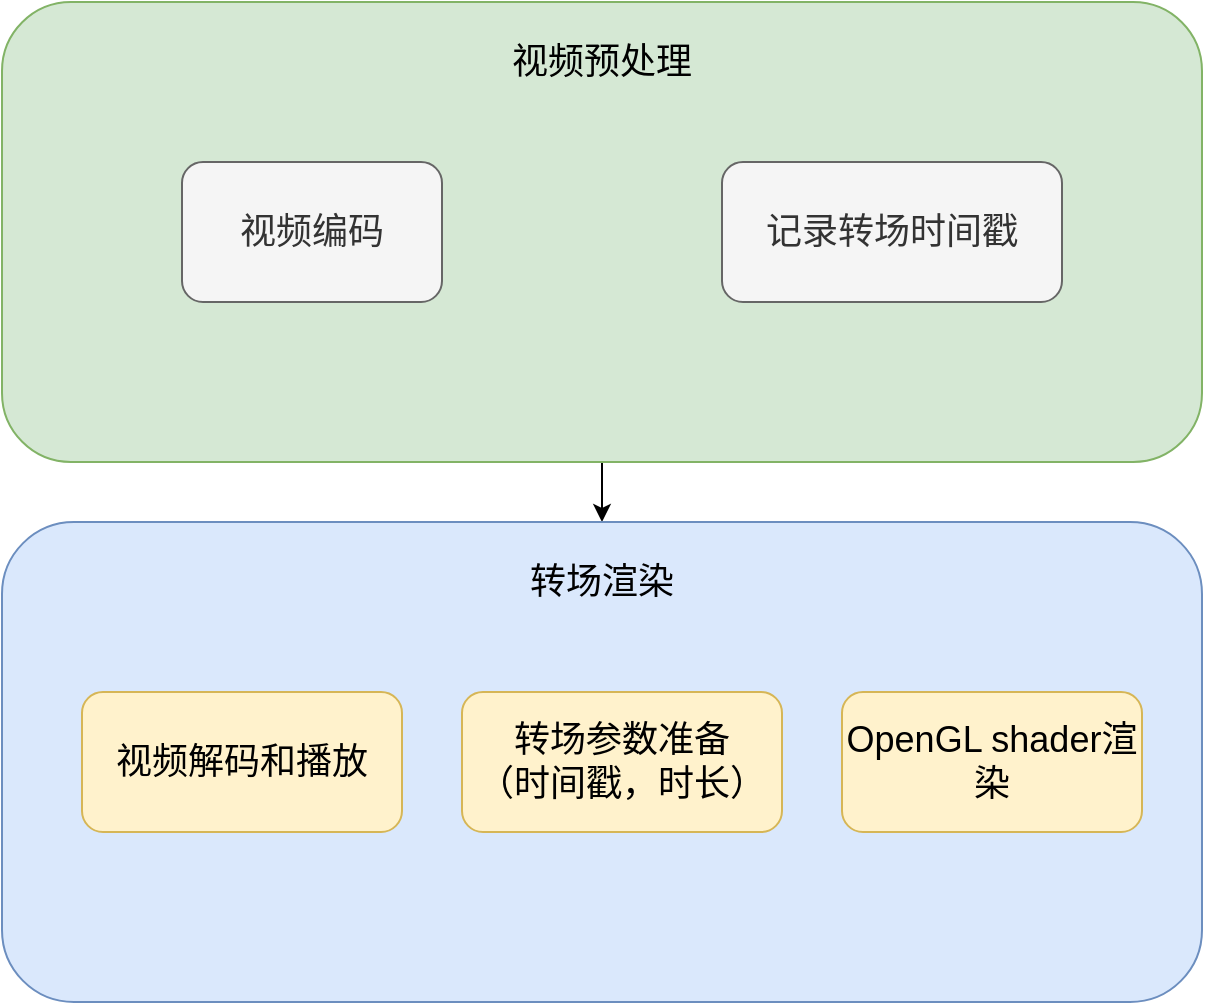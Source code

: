 <mxfile version="12.6.7" type="github" pages="4">
  <diagram id="eYDAQElV507AolK6X8zW" name="转场">
    <mxGraphModel dx="1408" dy="714" grid="1" gridSize="10" guides="1" tooltips="1" connect="1" arrows="1" fold="1" page="1" pageScale="1" pageWidth="827" pageHeight="1169" math="0" shadow="0">
      <root>
        <mxCell id="0"/>
        <mxCell id="1" parent="0"/>
        <mxCell id="_UGLCeFjIanFcX2lVDy1-6" value="" style="edgeStyle=orthogonalEdgeStyle;rounded=0;orthogonalLoop=1;jettySize=auto;html=1;fontSize=18;" parent="1" source="_UGLCeFjIanFcX2lVDy1-1" target="_UGLCeFjIanFcX2lVDy1-2" edge="1">
          <mxGeometry relative="1" as="geometry"/>
        </mxCell>
        <mxCell id="_UGLCeFjIanFcX2lVDy1-1" value="" style="rounded=1;whiteSpace=wrap;html=1;fillColor=#d5e8d4;strokeColor=#82b366;" parent="1" vertex="1">
          <mxGeometry x="120" y="40" width="600" height="230" as="geometry"/>
        </mxCell>
        <mxCell id="_UGLCeFjIanFcX2lVDy1-2" value="" style="rounded=1;whiteSpace=wrap;html=1;fillColor=#dae8fc;strokeColor=#6c8ebf;" parent="1" vertex="1">
          <mxGeometry x="120" y="300" width="600" height="240" as="geometry"/>
        </mxCell>
        <mxCell id="_UGLCeFjIanFcX2lVDy1-3" value="视频预处理" style="text;html=1;strokeColor=none;fillColor=none;align=center;verticalAlign=middle;whiteSpace=wrap;rounded=0;fontSize=18;" parent="1" vertex="1">
          <mxGeometry x="360" y="60" width="120" height="20" as="geometry"/>
        </mxCell>
        <mxCell id="_UGLCeFjIanFcX2lVDy1-4" value="视频编码" style="rounded=1;whiteSpace=wrap;html=1;fontSize=18;fillColor=#f5f5f5;strokeColor=#666666;fontColor=#333333;" parent="1" vertex="1">
          <mxGeometry x="210" y="120" width="130" height="70" as="geometry"/>
        </mxCell>
        <mxCell id="_UGLCeFjIanFcX2lVDy1-7" value="记录转场时间戳" style="rounded=1;whiteSpace=wrap;html=1;fontSize=18;fillColor=#f5f5f5;strokeColor=#666666;fontColor=#333333;" parent="1" vertex="1">
          <mxGeometry x="480" y="120" width="170" height="70" as="geometry"/>
        </mxCell>
        <mxCell id="_UGLCeFjIanFcX2lVDy1-8" value="视频解码和播放" style="rounded=1;whiteSpace=wrap;html=1;fontSize=18;fillColor=#fff2cc;strokeColor=#d6b656;" parent="1" vertex="1">
          <mxGeometry x="160" y="385" width="160" height="70" as="geometry"/>
        </mxCell>
        <mxCell id="_UGLCeFjIanFcX2lVDy1-9" value="转场渲染" style="text;html=1;strokeColor=none;fillColor=none;align=center;verticalAlign=middle;whiteSpace=wrap;rounded=0;fontSize=18;" parent="1" vertex="1">
          <mxGeometry x="360" y="320" width="120" height="20" as="geometry"/>
        </mxCell>
        <mxCell id="_UGLCeFjIanFcX2lVDy1-10" value="OpenGL shader渲染" style="rounded=1;whiteSpace=wrap;html=1;fontSize=18;fillColor=#fff2cc;strokeColor=#d6b656;" parent="1" vertex="1">
          <mxGeometry x="540" y="385" width="150" height="70" as="geometry"/>
        </mxCell>
        <mxCell id="_UGLCeFjIanFcX2lVDy1-11" value="转场参数准备&lt;br&gt;（时间戳，时长）" style="rounded=1;whiteSpace=wrap;html=1;fontSize=18;fillColor=#fff2cc;strokeColor=#d6b656;" parent="1" vertex="1">
          <mxGeometry x="350" y="385" width="160" height="70" as="geometry"/>
        </mxCell>
      </root>
    </mxGraphModel>
  </diagram>
  <diagram id="sY4Mt6S0_Vw_uB4Ag0eA" name="转场2">
        <mxGraphModel dx="1408" dy="714" grid="1" gridSize="10" guides="1" tooltips="1" connect="1" arrows="1" fold="1" page="1" pageScale="1" pageWidth="827" pageHeight="1169" math="0" shadow="0">
            <root>
                <mxCell id="zwpF4wTxsLIQ4qsOypYB-0"/>
                <mxCell id="zwpF4wTxsLIQ4qsOypYB-1" parent="zwpF4wTxsLIQ4qsOypYB-0"/>
                <mxCell id="yrOT3ZzRNIo1OkDb1qew-3" style="edgeStyle=orthogonalEdgeStyle;rounded=0;orthogonalLoop=1;jettySize=auto;html=1;entryX=0.5;entryY=0;entryDx=0;entryDy=0;" parent="zwpF4wTxsLIQ4qsOypYB-1" source="yrOT3ZzRNIo1OkDb1qew-0" target="GLctgaTy1aA0XUG4M_Ig-23" edge="1">
                    <mxGeometry relative="1" as="geometry"/>
                  </mxCell>
                <mxCell id="yrOT3ZzRNIo1OkDb1qew-0" value="" style="rounded=1;whiteSpace=wrap;html=1;" parent="zwpF4wTxsLIQ4qsOypYB-1" vertex="1">
                    <mxGeometry x="1007" y="696" width="370" height="304" as="geometry"/>
                  </mxCell>
                <mxCell id="zwpF4wTxsLIQ4qsOypYB-4" style="edgeStyle=orthogonalEdgeStyle;rounded=0;orthogonalLoop=1;jettySize=auto;html=1;entryX=0.5;entryY=0;entryDx=0;entryDy=0;" parent="zwpF4wTxsLIQ4qsOypYB-1" source="zwpF4wTxsLIQ4qsOypYB-2" target="zwpF4wTxsLIQ4qsOypYB-3" edge="1">
                    <mxGeometry relative="1" as="geometry"/>
                  </mxCell>
                <mxCell id="zwpF4wTxsLIQ4qsOypYB-6" style="edgeStyle=orthogonalEdgeStyle;rounded=0;orthogonalLoop=1;jettySize=auto;html=1;entryX=0.5;entryY=0;entryDx=0;entryDy=0;" parent="zwpF4wTxsLIQ4qsOypYB-1" source="zwpF4wTxsLIQ4qsOypYB-2" target="zwpF4wTxsLIQ4qsOypYB-5" edge="1">
                    <mxGeometry relative="1" as="geometry"/>
                  </mxCell>
                <mxCell id="zwpF4wTxsLIQ4qsOypYB-2" value="多张图片或多段视频" style="rounded=1;whiteSpace=wrap;html=1;" parent="zwpF4wTxsLIQ4qsOypYB-1" vertex="1">
                    <mxGeometry x="310" y="20" width="140" height="60" as="geometry"/>
                  </mxCell>
                <mxCell id="zwpF4wTxsLIQ4qsOypYB-8" style="edgeStyle=orthogonalEdgeStyle;rounded=0;orthogonalLoop=1;jettySize=auto;html=1;entryX=0.5;entryY=0;entryDx=0;entryDy=0;" parent="zwpF4wTxsLIQ4qsOypYB-1" source="zwpF4wTxsLIQ4qsOypYB-3" target="zwpF4wTxsLIQ4qsOypYB-7" edge="1">
                    <mxGeometry relative="1" as="geometry"/>
                  </mxCell>
                <mxCell id="zwpF4wTxsLIQ4qsOypYB-3" value="MediaCodec&lt;br&gt;合成视频（不包含转场）" style="rounded=1;whiteSpace=wrap;html=1;" parent="zwpF4wTxsLIQ4qsOypYB-1" vertex="1">
                    <mxGeometry x="200" y="140" width="160" height="60" as="geometry"/>
                  </mxCell>
                <mxCell id="zwpF4wTxsLIQ4qsOypYB-9" style="edgeStyle=orthogonalEdgeStyle;rounded=0;orthogonalLoop=1;jettySize=auto;html=1;entryX=0.5;entryY=0;entryDx=0;entryDy=0;" parent="zwpF4wTxsLIQ4qsOypYB-1" source="zwpF4wTxsLIQ4qsOypYB-5" target="zwpF4wTxsLIQ4qsOypYB-7" edge="1">
                    <mxGeometry relative="1" as="geometry"/>
                  </mxCell>
                <mxCell id="zwpF4wTxsLIQ4qsOypYB-5" value="记录所有转场时间戳到列表" style="rounded=1;whiteSpace=wrap;html=1;" parent="zwpF4wTxsLIQ4qsOypYB-1" vertex="1">
                    <mxGeometry x="420" y="140" width="120" height="60" as="geometry"/>
                  </mxCell>
                <mxCell id="zwpF4wTxsLIQ4qsOypYB-7" value="视频后编辑页面" style="rounded=1;whiteSpace=wrap;html=1;" parent="zwpF4wTxsLIQ4qsOypYB-1" vertex="1">
                    <mxGeometry x="320" y="280" width="120" height="60" as="geometry"/>
                  </mxCell>
                <mxCell id="zwpF4wTxsLIQ4qsOypYB-41" style="edgeStyle=orthogonalEdgeStyle;rounded=0;orthogonalLoop=1;jettySize=auto;html=1;entryX=1;entryY=0.5;entryDx=0;entryDy=0;" parent="zwpF4wTxsLIQ4qsOypYB-1" source="zwpF4wTxsLIQ4qsOypYB-10" target="zwpF4wTxsLIQ4qsOypYB-11" edge="1">
                    <mxGeometry relative="1" as="geometry"/>
                  </mxCell>
                <mxCell id="zwpF4wTxsLIQ4qsOypYB-10" value="视频后编辑页面" style="rounded=1;whiteSpace=wrap;html=1;" parent="zwpF4wTxsLIQ4qsOypYB-1" vertex="1">
                    <mxGeometry x="510" y="500" width="120" height="60" as="geometry"/>
                  </mxCell>
                <mxCell id="zwpF4wTxsLIQ4qsOypYB-14" style="edgeStyle=orthogonalEdgeStyle;rounded=0;orthogonalLoop=1;jettySize=auto;html=1;entryX=0.5;entryY=0;entryDx=0;entryDy=0;" parent="zwpF4wTxsLIQ4qsOypYB-1" source="zwpF4wTxsLIQ4qsOypYB-11" target="zwpF4wTxsLIQ4qsOypYB-13" edge="1">
                    <mxGeometry relative="1" as="geometry"/>
                  </mxCell>
                <mxCell id="zwpF4wTxsLIQ4qsOypYB-11" value="MediaCodec解码视频并实时播放" style="rounded=1;whiteSpace=wrap;html=1;" parent="zwpF4wTxsLIQ4qsOypYB-1" vertex="1">
                    <mxGeometry x="310" y="500" width="140" height="60" as="geometry"/>
                  </mxCell>
                <mxCell id="zwpF4wTxsLIQ4qsOypYB-20" style="edgeStyle=orthogonalEdgeStyle;rounded=0;orthogonalLoop=1;jettySize=auto;html=1;entryX=0.5;entryY=0;entryDx=0;entryDy=0;" parent="zwpF4wTxsLIQ4qsOypYB-1" source="zwpF4wTxsLIQ4qsOypYB-13" target="zwpF4wTxsLIQ4qsOypYB-17" edge="1">
                    <mxGeometry relative="1" as="geometry"/>
                  </mxCell>
                <mxCell id="zwpF4wTxsLIQ4qsOypYB-13" value="渲染链（OpenGL）" style="rounded=1;whiteSpace=wrap;html=1;" parent="zwpF4wTxsLIQ4qsOypYB-1" vertex="1">
                    <mxGeometry x="310" y="584" width="140" height="60" as="geometry"/>
                  </mxCell>
                <mxCell id="zwpF4wTxsLIQ4qsOypYB-23" style="edgeStyle=orthogonalEdgeStyle;rounded=0;orthogonalLoop=1;jettySize=auto;html=1;entryX=0.5;entryY=0;entryDx=0;entryDy=0;" parent="zwpF4wTxsLIQ4qsOypYB-1" source="zwpF4wTxsLIQ4qsOypYB-16" target="zwpF4wTxsLIQ4qsOypYB-22" edge="1">
                    <mxGeometry relative="1" as="geometry"/>
                  </mxCell>
                <mxCell id="zwpF4wTxsLIQ4qsOypYB-16" value="转场模块" style="rounded=1;whiteSpace=wrap;html=1;" parent="zwpF4wTxsLIQ4qsOypYB-1" vertex="1">
                    <mxGeometry x="330" y="670" width="100" height="60" as="geometry"/>
                  </mxCell>
                <mxCell id="zwpF4wTxsLIQ4qsOypYB-30" style="edgeStyle=orthogonalEdgeStyle;rounded=0;orthogonalLoop=1;jettySize=auto;html=1;entryX=1;entryY=0.5;entryDx=0;entryDy=0;" parent="zwpF4wTxsLIQ4qsOypYB-1" source="zwpF4wTxsLIQ4qsOypYB-17" target="zwpF4wTxsLIQ4qsOypYB-16" edge="1">
                    <mxGeometry relative="1" as="geometry"/>
                  </mxCell>
                <mxCell id="zwpF4wTxsLIQ4qsOypYB-17" value="滤镜，贴纸模块等" style="rounded=1;whiteSpace=wrap;html=1;" parent="zwpF4wTxsLIQ4qsOypYB-1" vertex="1">
                    <mxGeometry x="500" y="670" width="120" height="60" as="geometry"/>
                  </mxCell>
                <mxCell id="zwpF4wTxsLIQ4qsOypYB-27" style="edgeStyle=orthogonalEdgeStyle;rounded=0;orthogonalLoop=1;jettySize=auto;html=1;entryX=0.5;entryY=0;entryDx=0;entryDy=0;" parent="zwpF4wTxsLIQ4qsOypYB-1" source="zwpF4wTxsLIQ4qsOypYB-21" target="zwpF4wTxsLIQ4qsOypYB-26" edge="1">
                    <mxGeometry relative="1" as="geometry"/>
                  </mxCell>
                <mxCell id="zwpF4wTxsLIQ4qsOypYB-21" value="前后两张纹理和时间戳&lt;br&gt;传给渲染shader" style="rounded=1;whiteSpace=wrap;html=1;" parent="zwpF4wTxsLIQ4qsOypYB-1" vertex="1">
                    <mxGeometry x="500" y="766" width="140" height="60" as="geometry"/>
                  </mxCell>
                <mxCell id="zwpF4wTxsLIQ4qsOypYB-24" style="edgeStyle=orthogonalEdgeStyle;rounded=0;orthogonalLoop=1;jettySize=auto;html=1;entryX=0;entryY=0.5;entryDx=0;entryDy=0;" parent="zwpF4wTxsLIQ4qsOypYB-1" source="zwpF4wTxsLIQ4qsOypYB-22" target="zwpF4wTxsLIQ4qsOypYB-21" edge="1">
                    <mxGeometry relative="1" as="geometry"/>
                  </mxCell>
                <mxCell id="zwpF4wTxsLIQ4qsOypYB-32" style="edgeStyle=orthogonalEdgeStyle;rounded=0;orthogonalLoop=1;jettySize=auto;html=1;" parent="zwpF4wTxsLIQ4qsOypYB-1" source="zwpF4wTxsLIQ4qsOypYB-22" target="zwpF4wTxsLIQ4qsOypYB-28" edge="1">
                    <mxGeometry relative="1" as="geometry"/>
                  </mxCell>
                <mxCell id="zwpF4wTxsLIQ4qsOypYB-22" value="播放时间戳是否&lt;br&gt;在转场时间戳范围" style="rhombus;whiteSpace=wrap;html=1;" parent="zwpF4wTxsLIQ4qsOypYB-1" vertex="1">
                    <mxGeometry x="300" y="756" width="160" height="80" as="geometry"/>
                  </mxCell>
                <mxCell id="zwpF4wTxsLIQ4qsOypYB-25" value="是" style="text;html=1;strokeColor=none;fillColor=none;align=center;verticalAlign=middle;whiteSpace=wrap;rounded=0;" parent="zwpF4wTxsLIQ4qsOypYB-1" vertex="1">
                    <mxGeometry x="454" y="769" width="40" height="20" as="geometry"/>
                  </mxCell>
                <mxCell id="zwpF4wTxsLIQ4qsOypYB-31" style="edgeStyle=orthogonalEdgeStyle;rounded=0;orthogonalLoop=1;jettySize=auto;html=1;entryX=1;entryY=0.5;entryDx=0;entryDy=0;" parent="zwpF4wTxsLIQ4qsOypYB-1" source="zwpF4wTxsLIQ4qsOypYB-26" target="zwpF4wTxsLIQ4qsOypYB-28" edge="1">
                    <mxGeometry relative="1" as="geometry"/>
                  </mxCell>
                <mxCell id="zwpF4wTxsLIQ4qsOypYB-26" value="shader转场效果处理" style="rounded=1;whiteSpace=wrap;html=1;" parent="zwpF4wTxsLIQ4qsOypYB-1" vertex="1">
                    <mxGeometry x="500" y="860" width="140" height="60" as="geometry"/>
                  </mxCell>
                <mxCell id="zwpF4wTxsLIQ4qsOypYB-35" style="edgeStyle=orthogonalEdgeStyle;rounded=0;orthogonalLoop=1;jettySize=auto;html=1;entryX=0.5;entryY=0;entryDx=0;entryDy=0;" parent="zwpF4wTxsLIQ4qsOypYB-1" source="zwpF4wTxsLIQ4qsOypYB-28" target="zwpF4wTxsLIQ4qsOypYB-34" edge="1">
                    <mxGeometry relative="1" as="geometry"/>
                  </mxCell>
                <mxCell id="zwpF4wTxsLIQ4qsOypYB-28" value="渲染链下一步处理" style="rounded=1;whiteSpace=wrap;html=1;" parent="zwpF4wTxsLIQ4qsOypYB-1" vertex="1">
                    <mxGeometry x="310" y="860" width="140" height="60" as="geometry"/>
                  </mxCell>
                <mxCell id="zwpF4wTxsLIQ4qsOypYB-33" value="否" style="text;html=1;strokeColor=none;fillColor=none;align=center;verticalAlign=middle;whiteSpace=wrap;rounded=0;" parent="zwpF4wTxsLIQ4qsOypYB-1" vertex="1">
                    <mxGeometry x="340" y="836" width="40" height="20" as="geometry"/>
                  </mxCell>
                <mxCell id="zwpF4wTxsLIQ4qsOypYB-34" value="渲染到屏幕" style="rounded=1;whiteSpace=wrap;html=1;" parent="zwpF4wTxsLIQ4qsOypYB-1" vertex="1">
                    <mxGeometry x="310" y="950" width="140" height="60" as="geometry"/>
                  </mxCell>
                <mxCell id="zwpF4wTxsLIQ4qsOypYB-37" value="" style="endArrow=none;html=1;" parent="zwpF4wTxsLIQ4qsOypYB-1" edge="1">
                    <mxGeometry width="50" height="50" relative="1" as="geometry">
                        <mxPoint x="230" y="980" as="sourcePoint"/>
                        <mxPoint x="305" y="980" as="targetPoint"/>
                      </mxGeometry>
                  </mxCell>
                <mxCell id="zwpF4wTxsLIQ4qsOypYB-38" value="" style="endArrow=none;html=1;" parent="zwpF4wTxsLIQ4qsOypYB-1" edge="1">
                    <mxGeometry width="50" height="50" relative="1" as="geometry">
                        <mxPoint x="231" y="981" as="sourcePoint"/>
                        <mxPoint x="231" y="530" as="targetPoint"/>
                      </mxGeometry>
                  </mxCell>
                <mxCell id="zwpF4wTxsLIQ4qsOypYB-39" value="" style="endArrow=classic;html=1;" parent="zwpF4wTxsLIQ4qsOypYB-1" edge="1">
                    <mxGeometry width="50" height="50" relative="1" as="geometry">
                        <mxPoint x="230" y="530" as="sourcePoint"/>
                        <mxPoint x="310" y="530" as="targetPoint"/>
                      </mxGeometry>
                  </mxCell>
                <mxCell id="zwpF4wTxsLIQ4qsOypYB-40" value="下一帧" style="text;html=1;strokeColor=none;fillColor=none;align=center;verticalAlign=middle;whiteSpace=wrap;rounded=0;" parent="zwpF4wTxsLIQ4qsOypYB-1" vertex="1">
                    <mxGeometry x="250" y="766" width="40" height="20" as="geometry"/>
                  </mxCell>
                <mxCell id="GLctgaTy1aA0XUG4M_Ig-5" style="edgeStyle=orthogonalEdgeStyle;rounded=0;orthogonalLoop=1;jettySize=auto;html=1;entryX=0;entryY=0.5;entryDx=0;entryDy=0;" parent="zwpF4wTxsLIQ4qsOypYB-1" source="GLctgaTy1aA0XUG4M_Ig-0" target="GLctgaTy1aA0XUG4M_Ig-4" edge="1">
                    <mxGeometry relative="1" as="geometry"/>
                  </mxCell>
                <mxCell id="GLctgaTy1aA0XUG4M_Ig-0" value="视频后编辑页面" style="rounded=1;whiteSpace=wrap;html=1;" parent="zwpF4wTxsLIQ4qsOypYB-1" vertex="1">
                    <mxGeometry x="1033" y="600" width="120" height="60" as="geometry"/>
                  </mxCell>
                <mxCell id="GLctgaTy1aA0XUG4M_Ig-2" style="edgeStyle=orthogonalEdgeStyle;rounded=0;orthogonalLoop=1;jettySize=auto;html=1;entryX=0.5;entryY=0;entryDx=0;entryDy=0;" parent="zwpF4wTxsLIQ4qsOypYB-1" source="GLctgaTy1aA0XUG4M_Ig-1" target="GLctgaTy1aA0XUG4M_Ig-0" edge="1">
                    <mxGeometry relative="1" as="geometry"/>
                  </mxCell>
                <mxCell id="GLctgaTy1aA0XUG4M_Ig-1" value="多段视频或图片" style="rounded=1;whiteSpace=wrap;html=1;" parent="zwpF4wTxsLIQ4qsOypYB-1" vertex="1">
                    <mxGeometry x="1033" y="500" width="120" height="60" as="geometry"/>
                  </mxCell>
                <mxCell id="GLctgaTy1aA0XUG4M_Ig-3" value="合成一段视频，记录转场时间戳" style="text;html=1;strokeColor=none;fillColor=none;align=center;verticalAlign=middle;whiteSpace=wrap;rounded=0;" parent="zwpF4wTxsLIQ4qsOypYB-1" vertex="1">
                    <mxGeometry x="1083" y="570" width="230" height="20" as="geometry"/>
                  </mxCell>
                <mxCell id="yrOT3ZzRNIo1OkDb1qew-4" style="edgeStyle=orthogonalEdgeStyle;rounded=0;orthogonalLoop=1;jettySize=auto;html=1;" parent="zwpF4wTxsLIQ4qsOypYB-1" source="GLctgaTy1aA0XUG4M_Ig-4" edge="1">
                    <mxGeometry relative="1" as="geometry">
                        <mxPoint x="1283" y="690" as="targetPoint"/>
                      </mxGeometry>
                  </mxCell>
                <mxCell id="GLctgaTy1aA0XUG4M_Ig-4" value="MediaCodec解码视频并实时播放" style="rounded=1;whiteSpace=wrap;html=1;" parent="zwpF4wTxsLIQ4qsOypYB-1" vertex="1">
                    <mxGeometry x="1213" y="600" width="140" height="60" as="geometry"/>
                  </mxCell>
                <mxCell id="GLctgaTy1aA0XUG4M_Ig-9" value="挂件模块" style="rounded=1;whiteSpace=wrap;html=1;" parent="zwpF4wTxsLIQ4qsOypYB-1" vertex="1">
                    <mxGeometry x="1031" y="709" width="93" height="60" as="geometry"/>
                  </mxCell>
                <mxCell id="GLctgaTy1aA0XUG4M_Ig-11" value="" style="rounded=1;whiteSpace=wrap;html=1;fillColor=#f5f5f5;strokeColor=#666666;fontColor=#333333;" parent="zwpF4wTxsLIQ4qsOypYB-1" vertex="1">
                    <mxGeometry x="1020" y="785" width="344" height="186" as="geometry"/>
                  </mxCell>
                <mxCell id="GLctgaTy1aA0XUG4M_Ig-17" style="edgeStyle=orthogonalEdgeStyle;rounded=0;orthogonalLoop=1;jettySize=auto;html=1;entryX=0;entryY=0.5;entryDx=0;entryDy=0;" parent="zwpF4wTxsLIQ4qsOypYB-1" source="GLctgaTy1aA0XUG4M_Ig-13" target="GLctgaTy1aA0XUG4M_Ig-16" edge="1">
                    <mxGeometry relative="1" as="geometry"/>
                  </mxCell>
                <mxCell id="GLctgaTy1aA0XUG4M_Ig-13" value="播放时间戳是否&lt;br&gt;在转场时间戳范围" style="rhombus;whiteSpace=wrap;html=1;" parent="zwpF4wTxsLIQ4qsOypYB-1" vertex="1">
                    <mxGeometry x="1037.5" y="790" width="160" height="80" as="geometry"/>
                  </mxCell>
                <mxCell id="GLctgaTy1aA0XUG4M_Ig-19" value="" style="edgeStyle=orthogonalEdgeStyle;rounded=0;orthogonalLoop=1;jettySize=auto;html=1;" parent="zwpF4wTxsLIQ4qsOypYB-1" source="GLctgaTy1aA0XUG4M_Ig-16" target="GLctgaTy1aA0XUG4M_Ig-18" edge="1">
                    <mxGeometry relative="1" as="geometry"/>
                  </mxCell>
                <mxCell id="GLctgaTy1aA0XUG4M_Ig-16" value="缓存纹理，加载&lt;br&gt;shader等" style="rounded=1;whiteSpace=wrap;html=1;" parent="zwpF4wTxsLIQ4qsOypYB-1" vertex="1">
                    <mxGeometry x="1210" y="800" width="140" height="60" as="geometry"/>
                  </mxCell>
                <mxCell id="GLctgaTy1aA0XUG4M_Ig-18" value="shader转场效果处理" style="rounded=1;whiteSpace=wrap;html=1;" parent="zwpF4wTxsLIQ4qsOypYB-1" vertex="1">
                    <mxGeometry x="1210" y="880" width="140" height="60" as="geometry"/>
                  </mxCell>
                <mxCell id="GLctgaTy1aA0XUG4M_Ig-26" value="" style="endArrow=none;html=1;" parent="zwpF4wTxsLIQ4qsOypYB-1" edge="1">
                    <mxGeometry width="50" height="50" relative="1" as="geometry">
                        <mxPoint x="1400" y="1050" as="sourcePoint"/>
                        <mxPoint x="1400" y="630" as="targetPoint"/>
                      </mxGeometry>
                  </mxCell>
                <mxCell id="GLctgaTy1aA0XUG4M_Ig-27" value="" style="endArrow=classic;html=1;" parent="zwpF4wTxsLIQ4qsOypYB-1" edge="1">
                    <mxGeometry width="50" height="50" relative="1" as="geometry">
                        <mxPoint x="1400" y="630" as="sourcePoint"/>
                        <mxPoint x="1360" y="630" as="targetPoint"/>
                      </mxGeometry>
                  </mxCell>
                <mxCell id="GLctgaTy1aA0XUG4M_Ig-28" value="下一帧" style="text;html=1;strokeColor=none;fillColor=none;align=center;verticalAlign=middle;whiteSpace=wrap;rounded=0;" parent="zwpF4wTxsLIQ4qsOypYB-1" vertex="1">
                    <mxGeometry x="1410" y="826" width="40" height="20" as="geometry"/>
                  </mxCell>
                <mxCell id="GLctgaTy1aA0XUG4M_Ig-29" value="是" style="text;html=1;strokeColor=none;fillColor=none;align=center;verticalAlign=middle;whiteSpace=wrap;rounded=0;" parent="zwpF4wTxsLIQ4qsOypYB-1" vertex="1">
                    <mxGeometry x="1178" y="800" width="40" height="20" as="geometry"/>
                  </mxCell>
                <mxCell id="GLctgaTy1aA0XUG4M_Ig-30" value="否" style="text;html=1;strokeColor=none;fillColor=none;align=center;verticalAlign=middle;whiteSpace=wrap;rounded=0;" parent="zwpF4wTxsLIQ4qsOypYB-1" vertex="1">
                    <mxGeometry x="1127" y="859.5" width="40" height="20" as="geometry"/>
                  </mxCell>
                <mxCell id="GLctgaTy1aA0XUG4M_Ig-31" value="" style="endArrow=none;html=1;" parent="zwpF4wTxsLIQ4qsOypYB-1" source="GLctgaTy1aA0XUG4M_Ig-23" edge="1">
                    <mxGeometry width="50" height="50" relative="1" as="geometry">
                        <mxPoint x="1163" y="1069.5" as="sourcePoint"/>
                        <mxPoint x="1400" y="1050" as="targetPoint"/>
                      </mxGeometry>
                  </mxCell>
                <mxCell id="GLctgaTy1aA0XUG4M_Ig-23" value="渲染到屏幕" style="rounded=1;whiteSpace=wrap;html=1;" parent="zwpF4wTxsLIQ4qsOypYB-1" vertex="1">
                    <mxGeometry x="1122" y="1020" width="140" height="60" as="geometry"/>
                  </mxCell>
                <mxCell id="GLctgaTy1aA0XUG4M_Ig-40" value="转场模块" style="text;html=1;strokeColor=none;fillColor=none;align=center;verticalAlign=middle;whiteSpace=wrap;rounded=0;fontStyle=1" parent="zwpF4wTxsLIQ4qsOypYB-1" vertex="1">
                    <mxGeometry x="1020" y="910" width="70" height="20" as="geometry"/>
                  </mxCell>
                <mxCell id="5w9AcV2meOHeM5Ro8vI_-0" value="获取前后两个画面的纹理&lt;br&gt;和转场进度" style="rounded=1;whiteSpace=wrap;html=1;" parent="zwpF4wTxsLIQ4qsOypYB-1" vertex="1">
                    <mxGeometry x="285" y="1200" width="150" height="60" as="geometry"/>
                  </mxCell>
                <mxCell id="yrOT3ZzRNIo1OkDb1qew-1" value="滤镜模块" style="rounded=1;whiteSpace=wrap;html=1;" parent="zwpF4wTxsLIQ4qsOypYB-1" vertex="1">
                    <mxGeometry x="1147" y="709" width="93" height="60" as="geometry"/>
                  </mxCell>
                <mxCell id="yrOT3ZzRNIo1OkDb1qew-2" value="其他模块" style="rounded=1;whiteSpace=wrap;html=1;" parent="zwpF4wTxsLIQ4qsOypYB-1" vertex="1">
                    <mxGeometry x="1257" y="709" width="93" height="60" as="geometry"/>
                  </mxCell>
                <mxCell id="yrOT3ZzRNIo1OkDb1qew-5" value="&lt;font style=&quot;font-size: 14px&quot;&gt;渲染链&lt;/font&gt;" style="text;html=1;strokeColor=none;fillColor=none;align=center;verticalAlign=middle;whiteSpace=wrap;rounded=0;" parent="zwpF4wTxsLIQ4qsOypYB-1" vertex="1">
                    <mxGeometry x="1163" y="974" width="58" height="20" as="geometry"/>
                  </mxCell>
                <mxCell id="yrOT3ZzRNIo1OkDb1qew-6" value="原图输出" style="rounded=1;whiteSpace=wrap;html=1;" parent="zwpF4wTxsLIQ4qsOypYB-1" vertex="1">
                    <mxGeometry x="1093" y="880" width="98" height="60" as="geometry"/>
                  </mxCell>
                <mxCell id="yrOT3ZzRNIo1OkDb1qew-7" value="" style="endArrow=classic;html=1;exitX=0.5;exitY=1;exitDx=0;exitDy=0;entryX=0.25;entryY=0;entryDx=0;entryDy=0;" parent="zwpF4wTxsLIQ4qsOypYB-1" source="GLctgaTy1aA0XUG4M_Ig-13" target="yrOT3ZzRNIo1OkDb1qew-6" edge="1">
                    <mxGeometry width="50" height="50" relative="1" as="geometry">
                        <mxPoint x="870" y="930" as="sourcePoint"/>
                        <mxPoint x="890" y="910" as="targetPoint"/>
                      </mxGeometry>
                  </mxCell>
              </root>
          </mxGraphModel>
      </diagram>
  <diagram id="fo5cMmHiVie2frxM07qe" name="Ark">
        <mxGraphModel dx="1408" dy="1883" grid="1" gridSize="10" guides="1" tooltips="1" connect="1" arrows="1" fold="1" page="1" pageScale="1" pageWidth="827" pageHeight="1169" math="0" shadow="0">
            <root>
                <mxCell id="htquX_K--_FkT0T2f5Qo-0"/>
                <mxCell id="htquX_K--_FkT0T2f5Qo-1" parent="htquX_K--_FkT0T2f5Qo-0"/>
                <mxCell id="nacZlaIOIoLiA2Q_rjPb-6" style="edgeStyle=orthogonalEdgeStyle;rounded=0;orthogonalLoop=1;jettySize=auto;html=1;entryX=0.5;entryY=0;entryDx=0;entryDy=0;" parent="htquX_K--_FkT0T2f5Qo-1" source="nacZlaIOIoLiA2Q_rjPb-0" target="nacZlaIOIoLiA2Q_rjPb-5" edge="1">
                    <mxGeometry relative="1" as="geometry"/>
                  </mxCell>
                <mxCell id="nacZlaIOIoLiA2Q_rjPb-0" value="搜索后台" style="rounded=1;whiteSpace=wrap;html=1;fillColor=#f5f5f5;strokeColor=#666666;fontColor=#333333;" parent="htquX_K--_FkT0T2f5Qo-1" vertex="1">
                    <mxGeometry x="170" y="-140" width="130" height="60" as="geometry"/>
                  </mxCell>
                <mxCell id="nacZlaIOIoLiA2Q_rjPb-1" value="搜索关键词配置" style="rounded=1;whiteSpace=wrap;html=1;" parent="htquX_K--_FkT0T2f5Qo-1" vertex="1">
                    <mxGeometry x="380" y="-170" width="120" height="60" as="geometry"/>
                  </mxCell>
                <mxCell id="nacZlaIOIoLiA2Q_rjPb-2" value="rich模板配置" style="rounded=1;whiteSpace=wrap;html=1;" parent="htquX_K--_FkT0T2f5Qo-1" vertex="1">
                    <mxGeometry x="570" y="-10" width="120" height="60" as="geometry"/>
                  </mxCell>
                <mxCell id="nacZlaIOIoLiA2Q_rjPb-4" value="" style="endArrow=classic;startArrow=classic;html=1;entryX=0;entryY=0.5;entryDx=0;entryDy=0;" parent="htquX_K--_FkT0T2f5Qo-1" target="nacZlaIOIoLiA2Q_rjPb-1" edge="1">
                    <mxGeometry width="50" height="50" relative="1" as="geometry">
                        <mxPoint x="300" y="-110" as="sourcePoint"/>
                        <mxPoint x="280" y="-30" as="targetPoint"/>
                      </mxGeometry>
                  </mxCell>
                <mxCell id="nacZlaIOIoLiA2Q_rjPb-7" style="edgeStyle=orthogonalEdgeStyle;rounded=0;orthogonalLoop=1;jettySize=auto;html=1;entryX=0.5;entryY=1;entryDx=0;entryDy=0;" parent="htquX_K--_FkT0T2f5Qo-1" source="nacZlaIOIoLiA2Q_rjPb-5" target="nacZlaIOIoLiA2Q_rjPb-0" edge="1">
                    <mxGeometry relative="1" as="geometry"/>
                  </mxCell>
                <mxCell id="nacZlaIOIoLiA2Q_rjPb-11" style="edgeStyle=orthogonalEdgeStyle;rounded=0;orthogonalLoop=1;jettySize=auto;html=1;entryX=0;entryY=0.5;entryDx=0;entryDy=0;" parent="htquX_K--_FkT0T2f5Qo-1" source="nacZlaIOIoLiA2Q_rjPb-5" target="nacZlaIOIoLiA2Q_rjPb-10" edge="1">
                    <mxGeometry relative="1" as="geometry"/>
                  </mxCell>
                <mxCell id="nacZlaIOIoLiA2Q_rjPb-5" value="客户端" style="rounded=1;whiteSpace=wrap;html=1;fillColor=#f5f5f5;strokeColor=#666666;fontColor=#333333;" parent="htquX_K--_FkT0T2f5Qo-1" vertex="1">
                    <mxGeometry x="175" y="-10" width="120" height="60" as="geometry"/>
                  </mxCell>
                <mxCell id="nacZlaIOIoLiA2Q_rjPb-8" value="搜索关键词" style="text;html=1;strokeColor=none;fillColor=none;align=center;verticalAlign=middle;whiteSpace=wrap;rounded=0;" parent="htquX_K--_FkT0T2f5Qo-1" vertex="1">
                    <mxGeometry x="130" y="-50" width="100" height="20" as="geometry"/>
                  </mxCell>
                <mxCell id="nacZlaIOIoLiA2Q_rjPb-9" value="下发rich信息" style="text;html=1;strokeColor=none;fillColor=none;align=center;verticalAlign=middle;whiteSpace=wrap;rounded=0;" parent="htquX_K--_FkT0T2f5Qo-1" vertex="1">
                    <mxGeometry x="240" y="-50" width="100" height="20" as="geometry"/>
                  </mxCell>
                <mxCell id="nacZlaIOIoLiA2Q_rjPb-17" style="edgeStyle=orthogonalEdgeStyle;rounded=0;orthogonalLoop=1;jettySize=auto;html=1;entryX=0.5;entryY=0;entryDx=0;entryDy=0;" parent="htquX_K--_FkT0T2f5Qo-1" source="nacZlaIOIoLiA2Q_rjPb-10" target="nacZlaIOIoLiA2Q_rjPb-16" edge="1">
                    <mxGeometry relative="1" as="geometry"/>
                  </mxCell>
                <mxCell id="1HFagdFKh4xMF6Va5fpj-1" style="edgeStyle=orthogonalEdgeStyle;rounded=0;orthogonalLoop=1;jettySize=auto;html=1;entryX=0.5;entryY=0;entryDx=0;entryDy=0;" parent="htquX_K--_FkT0T2f5Qo-1" source="nacZlaIOIoLiA2Q_rjPb-10" target="1HFagdFKh4xMF6Va5fpj-0" edge="1">
                    <mxGeometry relative="1" as="geometry">
                        <Array as="points">
                            <mxPoint x="450" y="60"/>
                            <mxPoint x="610" y="60"/>
                          </Array>
                      </mxGeometry>
                  </mxCell>
                <mxCell id="1HFagdFKh4xMF6Va5fpj-2" style="edgeStyle=orthogonalEdgeStyle;rounded=0;orthogonalLoop=1;jettySize=auto;html=1;entryX=0.5;entryY=0;entryDx=0;entryDy=0;" parent="htquX_K--_FkT0T2f5Qo-1" source="nacZlaIOIoLiA2Q_rjPb-10" target="nacZlaIOIoLiA2Q_rjPb-12" edge="1">
                    <mxGeometry relative="1" as="geometry">
                        <Array as="points">
                            <mxPoint x="450" y="60"/>
                            <mxPoint x="280" y="60"/>
                          </Array>
                      </mxGeometry>
                  </mxCell>
                <mxCell id="nacZlaIOIoLiA2Q_rjPb-10" value="解析rich信息" style="rounded=1;whiteSpace=wrap;html=1;" parent="htquX_K--_FkT0T2f5Qo-1" vertex="1">
                    <mxGeometry x="390" y="-10" width="120" height="60" as="geometry"/>
                  </mxCell>
                <mxCell id="nacZlaIOIoLiA2Q_rjPb-15" value="" style="edgeStyle=orthogonalEdgeStyle;rounded=0;orthogonalLoop=1;jettySize=auto;html=1;" parent="htquX_K--_FkT0T2f5Qo-1" source="nacZlaIOIoLiA2Q_rjPb-12" target="nacZlaIOIoLiA2Q_rjPb-14" edge="1">
                    <mxGeometry relative="1" as="geometry"/>
                  </mxCell>
                <mxCell id="nacZlaIOIoLiA2Q_rjPb-12" value="native模板" style="rounded=1;whiteSpace=wrap;html=1;" parent="htquX_K--_FkT0T2f5Qo-1" vertex="1">
                    <mxGeometry x="220" y="90" width="120" height="60" as="geometry"/>
                  </mxCell>
                <mxCell id="nacZlaIOIoLiA2Q_rjPb-31" style="edgeStyle=orthogonalEdgeStyle;rounded=0;orthogonalLoop=1;jettySize=auto;html=1;entryX=0.5;entryY=0;entryDx=0;entryDy=0;" parent="htquX_K--_FkT0T2f5Qo-1" source="nacZlaIOIoLiA2Q_rjPb-14" target="nacZlaIOIoLiA2Q_rjPb-30" edge="1">
                    <mxGeometry relative="1" as="geometry"/>
                  </mxCell>
                <mxCell id="nacZlaIOIoLiA2Q_rjPb-14" value="加载模板UI展示" style="rounded=1;whiteSpace=wrap;html=1;" parent="htquX_K--_FkT0T2f5Qo-1" vertex="1">
                    <mxGeometry x="220" y="180" width="120" height="60" as="geometry"/>
                  </mxCell>
                <mxCell id="nacZlaIOIoLiA2Q_rjPb-20" value="" style="edgeStyle=orthogonalEdgeStyle;rounded=0;orthogonalLoop=1;jettySize=auto;html=1;" parent="htquX_K--_FkT0T2f5Qo-1" source="nacZlaIOIoLiA2Q_rjPb-16" target="nacZlaIOIoLiA2Q_rjPb-19" edge="1">
                    <mxGeometry relative="1" as="geometry"/>
                  </mxCell>
                <mxCell id="nacZlaIOIoLiA2Q_rjPb-16" value="Ark" style="rounded=1;whiteSpace=wrap;html=1;" parent="htquX_K--_FkT0T2f5Qo-1" vertex="1">
                    <mxGeometry x="390" y="90" width="120" height="60" as="geometry"/>
                  </mxCell>
                <mxCell id="nacZlaIOIoLiA2Q_rjPb-18" value="启动Ark引擎下载Ark包" style="rounded=1;whiteSpace=wrap;html=1;" parent="htquX_K--_FkT0T2f5Qo-1" vertex="1">
                    <mxGeometry x="550" y="180" width="140" height="60" as="geometry"/>
                  </mxCell>
                <mxCell id="nacZlaIOIoLiA2Q_rjPb-21" style="edgeStyle=orthogonalEdgeStyle;rounded=0;orthogonalLoop=1;jettySize=auto;html=1;entryX=0;entryY=0.5;entryDx=0;entryDy=0;" parent="htquX_K--_FkT0T2f5Qo-1" source="nacZlaIOIoLiA2Q_rjPb-19" target="nacZlaIOIoLiA2Q_rjPb-18" edge="1">
                    <mxGeometry relative="1" as="geometry"/>
                  </mxCell>
                <mxCell id="nacZlaIOIoLiA2Q_rjPb-23" style="edgeStyle=orthogonalEdgeStyle;rounded=0;orthogonalLoop=1;jettySize=auto;html=1;entryX=0.5;entryY=0;entryDx=0;entryDy=0;" parent="htquX_K--_FkT0T2f5Qo-1" source="nacZlaIOIoLiA2Q_rjPb-19" target="nacZlaIOIoLiA2Q_rjPb-22" edge="1">
                    <mxGeometry relative="1" as="geometry"/>
                  </mxCell>
                <mxCell id="nacZlaIOIoLiA2Q_rjPb-19" value="对应的Ark包已下载" style="rhombus;whiteSpace=wrap;html=1;" parent="htquX_K--_FkT0T2f5Qo-1" vertex="1">
                    <mxGeometry x="390" y="170" width="120" height="80" as="geometry"/>
                  </mxCell>
                <mxCell id="nacZlaIOIoLiA2Q_rjPb-32" style="edgeStyle=orthogonalEdgeStyle;rounded=0;orthogonalLoop=1;jettySize=auto;html=1;entryX=1;entryY=0.5;entryDx=0;entryDy=0;" parent="htquX_K--_FkT0T2f5Qo-1" source="nacZlaIOIoLiA2Q_rjPb-22" target="nacZlaIOIoLiA2Q_rjPb-30" edge="1">
                    <mxGeometry relative="1" as="geometry"/>
                  </mxCell>
                <mxCell id="nacZlaIOIoLiA2Q_rjPb-22" value="Ark展示" style="rounded=1;whiteSpace=wrap;html=1;" parent="htquX_K--_FkT0T2f5Qo-1" vertex="1">
                    <mxGeometry x="390" y="270" width="120" height="60" as="geometry"/>
                  </mxCell>
                <mxCell id="nacZlaIOIoLiA2Q_rjPb-26" value="" style="endArrow=none;html=1;entryX=0.5;entryY=1;entryDx=0;entryDy=0;" parent="htquX_K--_FkT0T2f5Qo-1" target="nacZlaIOIoLiA2Q_rjPb-18" edge="1">
                    <mxGeometry width="50" height="50" relative="1" as="geometry">
                        <mxPoint x="620" y="300" as="sourcePoint"/>
                        <mxPoint x="130" y="350" as="targetPoint"/>
                      </mxGeometry>
                  </mxCell>
                <mxCell id="nacZlaIOIoLiA2Q_rjPb-27" value="" style="endArrow=classic;html=1;entryX=1;entryY=0.5;entryDx=0;entryDy=0;" parent="htquX_K--_FkT0T2f5Qo-1" target="nacZlaIOIoLiA2Q_rjPb-22" edge="1">
                    <mxGeometry width="50" height="50" relative="1" as="geometry">
                        <mxPoint x="620" y="300" as="sourcePoint"/>
                        <mxPoint x="130" y="350" as="targetPoint"/>
                      </mxGeometry>
                  </mxCell>
                <mxCell id="nacZlaIOIoLiA2Q_rjPb-28" value="是" style="text;html=1;strokeColor=none;fillColor=none;align=center;verticalAlign=middle;whiteSpace=wrap;rounded=0;" parent="htquX_K--_FkT0T2f5Qo-1" vertex="1">
                    <mxGeometry x="450" y="250" width="40" height="20" as="geometry"/>
                  </mxCell>
                <mxCell id="nacZlaIOIoLiA2Q_rjPb-29" value="否" style="text;html=1;strokeColor=none;fillColor=none;align=center;verticalAlign=middle;whiteSpace=wrap;rounded=0;" parent="htquX_K--_FkT0T2f5Qo-1" vertex="1">
                    <mxGeometry x="500" y="180" width="40" height="20" as="geometry"/>
                  </mxCell>
                <mxCell id="nacZlaIOIoLiA2Q_rjPb-30" value="跳转H5/小程序" style="rounded=1;whiteSpace=wrap;html=1;" parent="htquX_K--_FkT0T2f5Qo-1" vertex="1">
                    <mxGeometry x="220" y="270" width="120" height="60" as="geometry"/>
                  </mxCell>
                <mxCell id="1HFagdFKh4xMF6Va5fpj-0" value="其他模板" style="rounded=1;whiteSpace=wrap;html=1;" parent="htquX_K--_FkT0T2f5Qo-1" vertex="1">
                    <mxGeometry x="550" y="90" width="120" height="60" as="geometry"/>
                  </mxCell>
                <mxCell id="EdtWqZinhHlMfUQOaD-Q-0" value="" style="rounded=1;whiteSpace=wrap;html=1;fillColor=#f5f5f5;strokeColor=#666666;fontColor=#333333;" parent="htquX_K--_FkT0T2f5Qo-1" vertex="1">
                    <mxGeometry x="37" y="730" width="660" height="420" as="geometry"/>
                  </mxCell>
                <mxCell id="EdtWqZinhHlMfUQOaD-Q-1" value="&lt;font style=&quot;font-size: 14px&quot;&gt;&lt;b&gt;搜索Rich容器框架&lt;/b&gt;&lt;/font&gt;" style="text;html=1;strokeColor=none;fillColor=none;align=center;verticalAlign=middle;whiteSpace=wrap;rounded=0;" parent="htquX_K--_FkT0T2f5Qo-1" vertex="1">
                    <mxGeometry x="327" y="1120" width="130" height="20" as="geometry"/>
                  </mxCell>
                <mxCell id="EdtWqZinhHlMfUQOaD-Q-2" value="" style="rounded=1;whiteSpace=wrap;html=1;fillColor=#dae8fc;strokeColor=#6c8ebf;" parent="htquX_K--_FkT0T2f5Qo-1" vertex="1">
                    <mxGeometry x="187" y="760" width="410" height="90" as="geometry"/>
                  </mxCell>
                <mxCell id="EdtWqZinhHlMfUQOaD-Q-3" value="Native模板容器（提供基础的api）" style="text;html=1;strokeColor=none;fillColor=none;align=center;verticalAlign=middle;whiteSpace=wrap;rounded=0;" parent="htquX_K--_FkT0T2f5Qo-1" vertex="1">
                    <mxGeometry x="306" y="820" width="200" height="20" as="geometry"/>
                  </mxCell>
                <mxCell id="EdtWqZinhHlMfUQOaD-Q-4" value="模板1" style="rounded=0;whiteSpace=wrap;html=1;fillColor=#d5e8d4;strokeColor=#82b366;" parent="htquX_K--_FkT0T2f5Qo-1" vertex="1">
                    <mxGeometry x="212" y="780" width="100" height="30" as="geometry"/>
                  </mxCell>
                <mxCell id="EdtWqZinhHlMfUQOaD-Q-5" value="模板2" style="rounded=0;whiteSpace=wrap;html=1;fillColor=#d5e8d4;strokeColor=#82b366;" parent="htquX_K--_FkT0T2f5Qo-1" vertex="1">
                    <mxGeometry x="347" y="780" width="100" height="30" as="geometry"/>
                  </mxCell>
                <mxCell id="EdtWqZinhHlMfUQOaD-Q-6" value="模板3" style="rounded=0;whiteSpace=wrap;html=1;fillColor=#d5e8d4;strokeColor=#82b366;" parent="htquX_K--_FkT0T2f5Qo-1" vertex="1">
                    <mxGeometry x="477" y="780" width="100" height="30" as="geometry"/>
                  </mxCell>
                <mxCell id="EdtWqZinhHlMfUQOaD-Q-7" value="" style="rounded=1;whiteSpace=wrap;html=1;fillColor=#fff2cc;strokeColor=#d6b656;" parent="htquX_K--_FkT0T2f5Qo-1" vertex="1">
                    <mxGeometry x="187" y="875" width="410" height="135" as="geometry"/>
                  </mxCell>
                <mxCell id="EdtWqZinhHlMfUQOaD-Q-8" value="Ark模板容器（已提供基础的api）" style="text;html=1;strokeColor=none;fillColor=none;align=center;verticalAlign=middle;whiteSpace=wrap;rounded=0;" parent="htquX_K--_FkT0T2f5Qo-1" vertex="1">
                    <mxGeometry x="337" y="932.5" width="200" height="20" as="geometry"/>
                  </mxCell>
                <mxCell id="EdtWqZinhHlMfUQOaD-Q-10" value="天气Ark" style="rounded=0;whiteSpace=wrap;html=1;fillColor=#ffe6cc;strokeColor=#d79b00;" parent="htquX_K--_FkT0T2f5Qo-1" vertex="1">
                    <mxGeometry x="327" y="890" width="100" height="30" as="geometry"/>
                  </mxCell>
                <mxCell id="EdtWqZinhHlMfUQOaD-Q-11" value="QQ阅读Ark" style="rounded=0;whiteSpace=wrap;html=1;fillColor=#ffe6cc;strokeColor=#d79b00;" parent="htquX_K--_FkT0T2f5Qo-1" vertex="1">
                    <mxGeometry x="467" y="890" width="100" height="30" as="geometry"/>
                  </mxCell>
                <mxCell id="EdtWqZinhHlMfUQOaD-Q-12" value="&amp;nbsp; &amp;nbsp; Ark引擎" style="shape=step;perimeter=stepPerimeter;whiteSpace=wrap;html=1;fixedSize=1;fillColor=#d5e8d4;strokeColor=#82b366;" parent="htquX_K--_FkT0T2f5Qo-1" vertex="1">
                    <mxGeometry x="199.5" y="907.5" width="85" height="70" as="geometry"/>
                  </mxCell>
                <mxCell id="EdtWqZinhHlMfUQOaD-Q-13" value="" style="rounded=1;whiteSpace=wrap;html=1;fillColor=#e1d5e7;strokeColor=#9673a6;" parent="htquX_K--_FkT0T2f5Qo-1" vertex="1">
                    <mxGeometry x="187" y="1030" width="410" height="70" as="geometry"/>
                  </mxCell>
                <mxCell id="EdtWqZinhHlMfUQOaD-Q-14" value="扩展其他类型容器（比如小程序）" style="text;html=1;strokeColor=none;fillColor=none;align=center;verticalAlign=middle;whiteSpace=wrap;rounded=0;" parent="htquX_K--_FkT0T2f5Qo-1" vertex="1">
                    <mxGeometry x="332" y="1055" width="120" height="20" as="geometry"/>
                  </mxCell>
                <mxCell id="EdtWqZinhHlMfUQOaD-Q-15" value="" style="endArrow=classic;startArrow=classic;html=1;exitX=1;exitY=0.5;exitDx=0;exitDy=0;" parent="htquX_K--_FkT0T2f5Qo-1" source="nacZlaIOIoLiA2Q_rjPb-10" edge="1">
                    <mxGeometry width="50" height="50" relative="1" as="geometry">
                        <mxPoint x="520" y="70" as="sourcePoint"/>
                        <mxPoint x="570" y="20" as="targetPoint"/>
                      </mxGeometry>
                  </mxCell>
                <mxCell id="EdtWqZinhHlMfUQOaD-Q-16" value="Rich数据配置" style="rounded=1;whiteSpace=wrap;html=1;" parent="htquX_K--_FkT0T2f5Qo-1" vertex="1">
                    <mxGeometry x="380" y="-90" width="120" height="60" as="geometry"/>
                  </mxCell>
                <mxCell id="EdtWqZinhHlMfUQOaD-Q-17" value="" style="endArrow=classic;startArrow=classic;html=1;" parent="htquX_K--_FkT0T2f5Qo-1" edge="1">
                    <mxGeometry width="50" height="50" relative="1" as="geometry">
                        <mxPoint x="300" y="-100" as="sourcePoint"/>
                        <mxPoint x="380" y="-60" as="targetPoint"/>
                      </mxGeometry>
                  </mxCell>
                <mxCell id="EdtWqZinhHlMfUQOaD-Q-19" value="&lt;font style=&quot;font-size: 16px&quot;&gt;&lt;b&gt;Rich数据&lt;br&gt;（服务器下发）&lt;br&gt;&lt;/b&gt;&lt;/font&gt;" style="rounded=1;whiteSpace=wrap;html=1;fillColor=#f5f5f5;strokeColor=#666666;fontColor=#333333;" parent="htquX_K--_FkT0T2f5Qo-1" vertex="1">
                    <mxGeometry x="37" y="600" width="663" height="80" as="geometry"/>
                  </mxCell>
                <mxCell id="EdtWqZinhHlMfUQOaD-Q-21" value="" style="shape=flexArrow;endArrow=classic;html=1;fillColor=#f5f5f5;strokeColor=#666666;" parent="htquX_K--_FkT0T2f5Qo-1" edge="1">
                    <mxGeometry width="50" height="50" relative="1" as="geometry">
                        <mxPoint x="381" y="685" as="sourcePoint"/>
                        <mxPoint x="381" y="727" as="targetPoint"/>
                      </mxGeometry>
                  </mxCell>
                <mxCell id="EdtWqZinhHlMfUQOaD-Q-24" style="edgeStyle=orthogonalEdgeStyle;rounded=0;orthogonalLoop=1;jettySize=auto;html=1;" parent="htquX_K--_FkT0T2f5Qo-1" source="EdtWqZinhHlMfUQOaD-Q-23" target="EdtWqZinhHlMfUQOaD-Q-2" edge="1">
                    <mxGeometry relative="1" as="geometry"/>
                  </mxCell>
                <mxCell id="EdtWqZinhHlMfUQOaD-Q-23" value="Json&lt;br&gt;（title，icon等）" style="rounded=1;whiteSpace=wrap;html=1;fillColor=#dae8fc;strokeColor=#6c8ebf;" parent="htquX_K--_FkT0T2f5Qo-1" vertex="1">
                    <mxGeometry x="57" y="760" width="100" height="90" as="geometry"/>
                  </mxCell>
                <mxCell id="EdtWqZinhHlMfUQOaD-Q-27" style="edgeStyle=orthogonalEdgeStyle;rounded=0;orthogonalLoop=1;jettySize=auto;html=1;entryX=0;entryY=0.5;entryDx=0;entryDy=0;" parent="htquX_K--_FkT0T2f5Qo-1" source="EdtWqZinhHlMfUQOaD-Q-25" target="EdtWqZinhHlMfUQOaD-Q-7" edge="1">
                    <mxGeometry relative="1" as="geometry"/>
                  </mxCell>
                <mxCell id="EdtWqZinhHlMfUQOaD-Q-25" value="Ark数据&lt;br&gt;（Ark id，版本，数据）" style="rounded=1;whiteSpace=wrap;html=1;fillColor=#fff2cc;strokeColor=#d6b656;" parent="htquX_K--_FkT0T2f5Qo-1" vertex="1">
                    <mxGeometry x="57" y="875" width="100" height="135" as="geometry"/>
                  </mxCell>
                <mxCell id="EdtWqZinhHlMfUQOaD-Q-29" style="edgeStyle=orthogonalEdgeStyle;rounded=0;orthogonalLoop=1;jettySize=auto;html=1;entryX=0;entryY=0.5;entryDx=0;entryDy=0;" parent="htquX_K--_FkT0T2f5Qo-1" source="EdtWqZinhHlMfUQOaD-Q-28" target="EdtWqZinhHlMfUQOaD-Q-13" edge="1">
                    <mxGeometry relative="1" as="geometry"/>
                  </mxCell>
                <mxCell id="EdtWqZinhHlMfUQOaD-Q-28" value="数据" style="rounded=1;whiteSpace=wrap;html=1;fillColor=#e1d5e7;strokeColor=#9673a6;" parent="htquX_K--_FkT0T2f5Qo-1" vertex="1">
                    <mxGeometry x="57" y="1030" width="100" height="70" as="geometry"/>
                  </mxCell>
                <mxCell id="EdtWqZinhHlMfUQOaD-Q-30" value="数据上报" style="rounded=0;whiteSpace=wrap;html=1;fillColor=#f8cecc;strokeColor=#b85450;" parent="htquX_K--_FkT0T2f5Qo-1" vertex="1">
                    <mxGeometry x="312" y="970" width="75" height="30" as="geometry"/>
                  </mxCell>
                <mxCell id="EdtWqZinhHlMfUQOaD-Q-31" value="主题模式" style="rounded=0;whiteSpace=wrap;html=1;fillColor=#f8cecc;strokeColor=#b85450;" parent="htquX_K--_FkT0T2f5Qo-1" vertex="1">
                    <mxGeometry x="409.5" y="970" width="75" height="30" as="geometry"/>
                  </mxCell>
                <mxCell id="EdtWqZinhHlMfUQOaD-Q-32" value="获取数据" style="rounded=0;whiteSpace=wrap;html=1;fillColor=#f8cecc;strokeColor=#b85450;" parent="htquX_K--_FkT0T2f5Qo-1" vertex="1">
                    <mxGeometry x="506" y="970" width="75" height="30" as="geometry"/>
                  </mxCell>
                <mxCell id="9408jmfsPWr459he-57k-0" value="RichNodeFactory" style="swimlane;fontStyle=1;align=center;verticalAlign=top;childLayout=stackLayout;horizontal=1;startSize=26;horizontalStack=0;resizeParent=1;resizeParentMax=0;resizeLast=0;collapsible=1;marginBottom=0;" parent="htquX_K--_FkT0T2f5Qo-1" vertex="1">
                    <mxGeometry x="290" y="1230" width="220" height="86" as="geometry"/>
                  </mxCell>
                <mxCell id="9408jmfsPWr459he-57k-1" value=" " style="text;strokeColor=none;fillColor=none;align=left;verticalAlign=top;spacingLeft=4;spacingRight=4;overflow=hidden;rotatable=0;points=[[0,0.5],[1,0.5]];portConstraint=eastwest;" parent="9408jmfsPWr459he-57k-0" vertex="1">
                    <mxGeometry y="26" width="220" height="26" as="geometry"/>
                  </mxCell>
                <mxCell id="9408jmfsPWr459he-57k-2" value="" style="line;strokeWidth=1;fillColor=none;align=left;verticalAlign=middle;spacingTop=-1;spacingLeft=3;spacingRight=3;rotatable=0;labelPosition=right;points=[];portConstraint=eastwest;" parent="9408jmfsPWr459he-57k-0" vertex="1">
                    <mxGeometry y="52" width="220" height="8" as="geometry"/>
                  </mxCell>
                <mxCell id="9408jmfsPWr459he-57k-3" value="+ createRichNode(ID): RichNodeBase" style="text;strokeColor=none;fillColor=none;align=left;verticalAlign=top;spacingLeft=4;spacingRight=4;overflow=hidden;rotatable=0;points=[[0,0.5],[1,0.5]];portConstraint=eastwest;" parent="9408jmfsPWr459he-57k-0" vertex="1">
                    <mxGeometry y="60" width="220" height="26" as="geometry"/>
                  </mxCell>
                <mxCell id="9408jmfsPWr459he-57k-5" value="RichNodeBase" style="swimlane;fontStyle=1;align=center;verticalAlign=top;childLayout=stackLayout;horizontal=1;startSize=26;horizontalStack=0;resizeParent=1;resizeParentMax=0;resizeLast=0;collapsible=1;marginBottom=0;" parent="htquX_K--_FkT0T2f5Qo-1" vertex="1">
                    <mxGeometry x="296.5" y="1360" width="205" height="130" as="geometry"/>
                  </mxCell>
                <mxCell id="9408jmfsPWr459he-57k-6" value="+ mTemplateID: int" style="text;strokeColor=none;fillColor=none;align=left;verticalAlign=top;spacingLeft=4;spacingRight=4;overflow=hidden;rotatable=0;points=[[0,0.5],[1,0.5]];portConstraint=eastwest;" parent="9408jmfsPWr459he-57k-5" vertex="1">
                    <mxGeometry y="26" width="205" height="22" as="geometry"/>
                  </mxCell>
                <mxCell id="9408jmfsPWr459he-57k-7" value="" style="line;strokeWidth=1;fillColor=none;align=left;verticalAlign=middle;spacingTop=-1;spacingLeft=3;spacingRight=3;rotatable=0;labelPosition=right;points=[];portConstraint=eastwest;" parent="9408jmfsPWr459he-57k-5" vertex="1">
                    <mxGeometry y="48" width="205" height="8" as="geometry"/>
                  </mxCell>
                <mxCell id="9408jmfsPWr459he-57k-8" value="+ onCreateView(Context): View&#xa;+ onParseData(String)&#xa;+ onDestroy()&#xa;+ onJump(String)" style="text;strokeColor=none;fillColor=none;align=left;verticalAlign=top;spacingLeft=4;spacingRight=4;overflow=hidden;rotatable=0;points=[[0,0.5],[1,0.5]];portConstraint=eastwest;" parent="9408jmfsPWr459he-57k-5" vertex="1">
                    <mxGeometry y="56" width="205" height="74" as="geometry"/>
                  </mxCell>
                <mxCell id="9408jmfsPWr459he-57k-12" value="" style="endArrow=open;endFill=1;endSize=12;html=1;exitX=0.492;exitY=1.064;exitDx=0;exitDy=0;exitPerimeter=0;entryX=0.5;entryY=0;entryDx=0;entryDy=0;" parent="htquX_K--_FkT0T2f5Qo-1" source="9408jmfsPWr459he-57k-3" target="9408jmfsPWr459he-57k-5" edge="1">
                    <mxGeometry width="160" relative="1" as="geometry">
                        <mxPoint x="490" y="1340" as="sourcePoint"/>
                        <mxPoint x="650" y="1340" as="targetPoint"/>
                      </mxGeometry>
                  </mxCell>
                <mxCell id="9408jmfsPWr459he-57k-13" value="NativeRichNode" style="swimlane;fontStyle=1;align=center;verticalAlign=top;childLayout=stackLayout;horizontal=1;startSize=26;horizontalStack=0;resizeParent=1;resizeParentMax=0;resizeLast=0;collapsible=1;marginBottom=0;" parent="htquX_K--_FkT0T2f5Qo-1" vertex="1">
                    <mxGeometry x="100" y="1560" width="160" height="86" as="geometry"/>
                  </mxCell>
                <mxCell id="9408jmfsPWr459he-57k-14" value=" " style="text;strokeColor=none;fillColor=none;align=left;verticalAlign=top;spacingLeft=4;spacingRight=4;overflow=hidden;rotatable=0;points=[[0,0.5],[1,0.5]];portConstraint=eastwest;" parent="9408jmfsPWr459he-57k-13" vertex="1">
                    <mxGeometry y="26" width="160" height="26" as="geometry"/>
                  </mxCell>
                <mxCell id="9408jmfsPWr459he-57k-15" value="" style="line;strokeWidth=1;fillColor=none;align=left;verticalAlign=middle;spacingTop=-1;spacingLeft=3;spacingRight=3;rotatable=0;labelPosition=right;points=[];portConstraint=eastwest;" parent="9408jmfsPWr459he-57k-13" vertex="1">
                    <mxGeometry y="52" width="160" height="8" as="geometry"/>
                  </mxCell>
                <mxCell id="9408jmfsPWr459he-57k-16" value="+ loadNativeView(Context)" style="text;strokeColor=none;fillColor=none;align=left;verticalAlign=top;spacingLeft=4;spacingRight=4;overflow=hidden;rotatable=0;points=[[0,0.5],[1,0.5]];portConstraint=eastwest;" parent="9408jmfsPWr459he-57k-13" vertex="1">
                    <mxGeometry y="60" width="160" height="26" as="geometry"/>
                  </mxCell>
                <mxCell id="9408jmfsPWr459he-57k-18" value="ArkRichNode" style="swimlane;fontStyle=1;align=center;verticalAlign=top;childLayout=stackLayout;horizontal=1;startSize=26;horizontalStack=0;resizeParent=1;resizeParentMax=0;resizeLast=0;collapsible=1;marginBottom=0;" parent="htquX_K--_FkT0T2f5Qo-1" vertex="1">
                    <mxGeometry x="324" y="1560" width="160" height="86" as="geometry"/>
                  </mxCell>
                <mxCell id="9408jmfsPWr459he-57k-19" value="+ mArkID: int" style="text;strokeColor=none;fillColor=none;align=left;verticalAlign=top;spacingLeft=4;spacingRight=4;overflow=hidden;rotatable=0;points=[[0,0.5],[1,0.5]];portConstraint=eastwest;" parent="9408jmfsPWr459he-57k-18" vertex="1">
                    <mxGeometry y="26" width="160" height="26" as="geometry"/>
                  </mxCell>
                <mxCell id="9408jmfsPWr459he-57k-20" value="" style="line;strokeWidth=1;fillColor=none;align=left;verticalAlign=middle;spacingTop=-1;spacingLeft=3;spacingRight=3;rotatable=0;labelPosition=right;points=[];portConstraint=eastwest;" parent="9408jmfsPWr459he-57k-18" vertex="1">
                    <mxGeometry y="52" width="160" height="8" as="geometry"/>
                  </mxCell>
                <mxCell id="9408jmfsPWr459he-57k-21" value="+ loadArkView(Context, int)" style="text;strokeColor=none;fillColor=none;align=left;verticalAlign=top;spacingLeft=4;spacingRight=4;overflow=hidden;rotatable=0;points=[[0,0.5],[1,0.5]];portConstraint=eastwest;" parent="9408jmfsPWr459he-57k-18" vertex="1">
                    <mxGeometry y="60" width="160" height="26" as="geometry"/>
                  </mxCell>
                <mxCell id="9408jmfsPWr459he-57k-22" value="OtherRichNode" style="swimlane;fontStyle=1;align=center;verticalAlign=top;childLayout=stackLayout;horizontal=1;startSize=26;horizontalStack=0;resizeParent=1;resizeParentMax=0;resizeLast=0;collapsible=1;marginBottom=0;" parent="htquX_K--_FkT0T2f5Qo-1" vertex="1">
                    <mxGeometry x="550" y="1560" width="160" height="86" as="geometry"/>
                  </mxCell>
                <mxCell id="9408jmfsPWr459he-57k-23" value=" " style="text;strokeColor=none;fillColor=none;align=left;verticalAlign=top;spacingLeft=4;spacingRight=4;overflow=hidden;rotatable=0;points=[[0,0.5],[1,0.5]];portConstraint=eastwest;" parent="9408jmfsPWr459he-57k-22" vertex="1">
                    <mxGeometry y="26" width="160" height="26" as="geometry"/>
                  </mxCell>
                <mxCell id="9408jmfsPWr459he-57k-24" value="" style="line;strokeWidth=1;fillColor=none;align=left;verticalAlign=middle;spacingTop=-1;spacingLeft=3;spacingRight=3;rotatable=0;labelPosition=right;points=[];portConstraint=eastwest;" parent="9408jmfsPWr459he-57k-22" vertex="1">
                    <mxGeometry y="52" width="160" height="8" as="geometry"/>
                  </mxCell>
                <mxCell id="9408jmfsPWr459he-57k-25" value="+ loadView(Context)" style="text;strokeColor=none;fillColor=none;align=left;verticalAlign=top;spacingLeft=4;spacingRight=4;overflow=hidden;rotatable=0;points=[[0,0.5],[1,0.5]];portConstraint=eastwest;" parent="9408jmfsPWr459he-57k-22" vertex="1">
                    <mxGeometry y="60" width="160" height="26" as="geometry"/>
                  </mxCell>
                <mxCell id="9408jmfsPWr459he-57k-33" value="Extends" style="endArrow=block;endSize=16;endFill=0;html=1;exitX=0.5;exitY=0;exitDx=0;exitDy=0;" parent="htquX_K--_FkT0T2f5Qo-1" source="9408jmfsPWr459he-57k-13" edge="1">
                    <mxGeometry width="160" relative="1" as="geometry">
                        <mxPoint x="80" y="1520" as="sourcePoint"/>
                        <mxPoint x="330" y="1500" as="targetPoint"/>
                      </mxGeometry>
                  </mxCell>
                <mxCell id="9408jmfsPWr459he-57k-34" value="Extends" style="endArrow=block;endSize=16;endFill=0;html=1;exitX=0.5;exitY=0;exitDx=0;exitDy=0;" parent="htquX_K--_FkT0T2f5Qo-1" source="9408jmfsPWr459he-57k-18" edge="1">
                    <mxGeometry width="160" relative="1" as="geometry">
                        <mxPoint x="255" y="1560" as="sourcePoint"/>
                        <mxPoint x="404" y="1500" as="targetPoint"/>
                      </mxGeometry>
                  </mxCell>
                <mxCell id="9408jmfsPWr459he-57k-35" value="Extends" style="endArrow=block;endSize=16;endFill=0;html=1;exitX=0.5;exitY=0;exitDx=0;exitDy=0;" parent="htquX_K--_FkT0T2f5Qo-1" edge="1">
                    <mxGeometry width="160" relative="1" as="geometry">
                        <mxPoint x="630" y="1560" as="sourcePoint"/>
                        <mxPoint x="480" y="1500" as="targetPoint"/>
                      </mxGeometry>
                  </mxCell>
                <mxCell id="9408jmfsPWr459he-57k-40" value="NativeRichNodeOne" style="swimlane;fontStyle=1;align=center;verticalAlign=top;childLayout=stackLayout;horizontal=1;startSize=26;horizontalStack=0;resizeParent=1;resizeParentMax=0;resizeLast=0;collapsible=1;marginBottom=0;" parent="htquX_K--_FkT0T2f5Qo-1" vertex="1">
                    <mxGeometry x="10" y="1710" width="160" height="52" as="geometry"/>
                  </mxCell>
                <mxCell id="9408jmfsPWr459he-57k-43" value="+ loadNativeView(Context)" style="text;strokeColor=none;fillColor=none;align=left;verticalAlign=top;spacingLeft=4;spacingRight=4;overflow=hidden;rotatable=0;points=[[0,0.5],[1,0.5]];portConstraint=eastwest;" parent="9408jmfsPWr459he-57k-40" vertex="1">
                    <mxGeometry y="26" width="160" height="26" as="geometry"/>
                  </mxCell>
                <mxCell id="9408jmfsPWr459he-57k-44" value="NativeRichNodeTwo" style="swimlane;fontStyle=1;align=center;verticalAlign=top;childLayout=stackLayout;horizontal=1;startSize=26;horizontalStack=0;resizeParent=1;resizeParentMax=0;resizeLast=0;collapsible=1;marginBottom=0;" parent="htquX_K--_FkT0T2f5Qo-1" vertex="1">
                    <mxGeometry x="210" y="1710" width="160" height="52" as="geometry"/>
                  </mxCell>
                <mxCell id="9408jmfsPWr459he-57k-45" value="+ loadNativeView(Context)" style="text;strokeColor=none;fillColor=none;align=left;verticalAlign=top;spacingLeft=4;spacingRight=4;overflow=hidden;rotatable=0;points=[[0,0.5],[1,0.5]];portConstraint=eastwest;" parent="9408jmfsPWr459he-57k-44" vertex="1">
                    <mxGeometry y="26" width="160" height="26" as="geometry"/>
                  </mxCell>
                <mxCell id="9408jmfsPWr459he-57k-46" value="Extends" style="endArrow=block;endSize=16;endFill=0;html=1;exitX=0.5;exitY=0;exitDx=0;exitDy=0;" parent="htquX_K--_FkT0T2f5Qo-1" edge="1">
                    <mxGeometry width="160" relative="1" as="geometry">
                        <mxPoint x="289.5" y="1706" as="sourcePoint"/>
                        <mxPoint x="210" y="1660" as="targetPoint"/>
                      </mxGeometry>
                  </mxCell>
                <mxCell id="9408jmfsPWr459he-57k-47" value="Extends" style="endArrow=block;endSize=16;endFill=0;html=1;exitX=0.5;exitY=0;exitDx=0;exitDy=0;" parent="htquX_K--_FkT0T2f5Qo-1" edge="1">
                    <mxGeometry width="160" relative="1" as="geometry">
                        <mxPoint x="80" y="1710" as="sourcePoint"/>
                        <mxPoint x="150" y="1660" as="targetPoint"/>
                      </mxGeometry>
                  </mxCell>
                <mxCell id="3n30rwI8jaCFIoMEXY47-0" value="&lt;b&gt;&lt;font style=&quot;font-size: 16px&quot;&gt;配置系统（关键词配置，Rich模板配置）&lt;/font&gt;&lt;/b&gt;" style="rounded=1;whiteSpace=wrap;html=1;fillColor=#e1d5e7;strokeColor=#9673a6;" parent="htquX_K--_FkT0T2f5Qo-1" vertex="1">
                    <mxGeometry x="37" y="470" width="663" height="80" as="geometry"/>
                  </mxCell>
                <mxCell id="3n30rwI8jaCFIoMEXY47-4" value="" style="shape=flexArrow;endArrow=classic;html=1;fillColor=#f5f5f5;strokeColor=#666666;" parent="htquX_K--_FkT0T2f5Qo-1" edge="1">
                    <mxGeometry width="50" height="50" relative="1" as="geometry">
                        <mxPoint x="380" y="593" as="sourcePoint"/>
                        <mxPoint x="380" y="555" as="targetPoint"/>
                      </mxGeometry>
                  </mxCell>
                <mxCell id="3n30rwI8jaCFIoMEXY47-5" value="&lt;font style=&quot;font-size: 20px&quot;&gt;&lt;b&gt;客&lt;br&gt;户端&lt;br&gt;&lt;/b&gt;&lt;/font&gt;" style="text;html=1;strokeColor=none;fillColor=none;align=center;verticalAlign=middle;whiteSpace=wrap;rounded=0;" parent="htquX_K--_FkT0T2f5Qo-1" vertex="1">
                    <mxGeometry x="732" y="920" width="40" height="20" as="geometry"/>
                  </mxCell>
                <mxCell id="3n30rwI8jaCFIoMEXY47-6" value="&lt;font style=&quot;font-size: 20px&quot;&gt;&lt;b&gt;后&lt;br&gt;台&lt;/b&gt;&lt;/font&gt;" style="text;html=1;strokeColor=none;fillColor=none;align=center;verticalAlign=middle;whiteSpace=wrap;rounded=0;" parent="htquX_K--_FkT0T2f5Qo-1" vertex="1">
                    <mxGeometry x="732" y="574" width="40" height="20" as="geometry"/>
                  </mxCell>
                <mxCell id="_tUTIlNPTH1CiWIRsHTy-0" value="" style="endArrow=classic;startArrow=classic;html=1;" parent="htquX_K--_FkT0T2f5Qo-1" edge="1">
                    <mxGeometry width="50" height="50" relative="1" as="geometry">
                        <mxPoint x="752" y="860" as="sourcePoint"/>
                        <mxPoint x="752" y="640" as="targetPoint"/>
                      </mxGeometry>
                  </mxCell>
                <mxCell id="_tUTIlNPTH1CiWIRsHTy-1" value="搜&lt;br style=&quot;font-size: 18px;&quot;&gt;索&lt;br style=&quot;font-size: 18px;&quot;&gt;关&lt;br style=&quot;font-size: 18px;&quot;&gt;键&lt;br style=&quot;font-size: 18px;&quot;&gt;词&lt;br style=&quot;font-size: 18px;&quot;&gt;触&lt;br style=&quot;font-size: 18px;&quot;&gt;发" style="text;html=1;strokeColor=none;fillColor=none;align=center;verticalAlign=middle;whiteSpace=wrap;rounded=0;fontSize=18;" parent="htquX_K--_FkT0T2f5Qo-1" vertex="1">
                    <mxGeometry x="762" y="740" width="40" height="20" as="geometry"/>
                  </mxCell>
                <mxCell id="QlLxk0Zg3IxfSjHr5FHf-0" value="Manager配置&lt;br&gt;（Rich模板配置信息）" style="rounded=1;whiteSpace=wrap;html=1;fillColor=#dae8fc;strokeColor=#6c8ebf;" parent="htquX_K--_FkT0T2f5Qo-1" vertex="1">
                    <mxGeometry x="620" y="850" width="60" height="180" as="geometry"/>
                  </mxCell>
              </root>
          </mxGraphModel>
      </diagram>
  <diagram id="pfiDTq0Gsk4UQMze5vqX" name="kuolie">
    <mxGraphModel dx="1808" dy="714" grid="1" gridSize="10" guides="0" tooltips="1" connect="1" arrows="1" fold="1" page="0" pageScale="1" pageWidth="827" pageHeight="1169" math="0" shadow="0">
      <root>
        <mxCell id="3Mdih6ezjkILujY6NE-k-0"/>
        <mxCell id="3Mdih6ezjkILujY6NE-k-1" parent="3Mdih6ezjkILujY6NE-k-0"/>
        <mxCell id="_t_-CYXmGE5Oc9QIfglI-29" value="" style="rounded=1;whiteSpace=wrap;html=1;dashed=1;fillColor=none;strokeWidth=1;perimeterSpacing=2;" vertex="1" parent="3Mdih6ezjkILujY6NE-k-1">
          <mxGeometry x="-90" y="1710" width="1190" height="300" as="geometry"/>
        </mxCell>
        <mxCell id="3Mdih6ezjkILujY6NE-k-35" value="" style="rounded=1;whiteSpace=wrap;html=1;" parent="3Mdih6ezjkILujY6NE-k-1" vertex="1">
          <mxGeometry x="-7" y="520" width="344" height="440" as="geometry"/>
        </mxCell>
        <mxCell id="3Mdih6ezjkILujY6NE-k-43" style="edgeStyle=orthogonalEdgeStyle;rounded=0;orthogonalLoop=1;jettySize=auto;html=1;entryX=0;entryY=0.5;entryDx=0;entryDy=0;" parent="3Mdih6ezjkILujY6NE-k-1" source="3Mdih6ezjkILujY6NE-k-3" target="3Mdih6ezjkILujY6NE-k-40" edge="1">
          <mxGeometry relative="1" as="geometry"/>
        </mxCell>
        <mxCell id="3Mdih6ezjkILujY6NE-k-3" value="&lt;font style=&quot;font-size: 16px&quot;&gt;&lt;b&gt;后台服务器&lt;/b&gt;&lt;/font&gt;" style="rounded=1;whiteSpace=wrap;html=1;fillColor=#f5f5f5;strokeColor=#666666;fontColor=#333333;" parent="3Mdih6ezjkILujY6NE-k-1" vertex="1">
          <mxGeometry x="520" y="410" width="120" height="60" as="geometry"/>
        </mxCell>
        <mxCell id="3Mdih6ezjkILujY6NE-k-41" style="edgeStyle=orthogonalEdgeStyle;rounded=0;orthogonalLoop=1;jettySize=auto;html=1;entryX=0;entryY=0.5;entryDx=0;entryDy=0;" parent="3Mdih6ezjkILujY6NE-k-1" source="3Mdih6ezjkILujY6NE-k-4" target="3Mdih6ezjkILujY6NE-k-3" edge="1">
          <mxGeometry relative="1" as="geometry"/>
        </mxCell>
        <mxCell id="3Mdih6ezjkILujY6NE-k-4" value="&lt;font style=&quot;font-size: 16px&quot;&gt;&lt;b&gt;匹配方&lt;/b&gt;&lt;/font&gt;" style="rounded=1;whiteSpace=wrap;html=1;fillColor=#f5f5f5;strokeColor=#666666;fontColor=#333333;" parent="3Mdih6ezjkILujY6NE-k-1" vertex="1">
          <mxGeometry x="100" y="410" width="120" height="60" as="geometry"/>
        </mxCell>
        <mxCell id="3Mdih6ezjkILujY6NE-k-15" style="edgeStyle=orthogonalEdgeStyle;rounded=0;orthogonalLoop=1;jettySize=auto;html=1;entryX=0.5;entryY=0;entryDx=0;entryDy=0;" parent="3Mdih6ezjkILujY6NE-k-1" source="3Mdih6ezjkILujY6NE-k-10" target="3Mdih6ezjkILujY6NE-k-11" edge="1">
          <mxGeometry relative="1" as="geometry"/>
        </mxCell>
        <mxCell id="3Mdih6ezjkILujY6NE-k-51" style="edgeStyle=orthogonalEdgeStyle;rounded=0;orthogonalLoop=1;jettySize=auto;html=1;entryX=1;entryY=0.5;entryDx=0;entryDy=0;" parent="3Mdih6ezjkILujY6NE-k-1" source="3Mdih6ezjkILujY6NE-k-10" target="3Mdih6ezjkILujY6NE-k-50" edge="1">
          <mxGeometry relative="1" as="geometry"/>
        </mxCell>
        <mxCell id="3Mdih6ezjkILujY6NE-k-10" value="默认&lt;br&gt;状态" style="ellipse;whiteSpace=wrap;html=1;aspect=fixed;fillColor=#f5f5f5;strokeColor=#666666;fontColor=#333333;" parent="3Mdih6ezjkILujY6NE-k-1" vertex="1">
          <mxGeometry x="128" y="533" width="60" height="60" as="geometry"/>
        </mxCell>
        <mxCell id="3Mdih6ezjkILujY6NE-k-21" style="edgeStyle=orthogonalEdgeStyle;rounded=0;orthogonalLoop=1;jettySize=auto;html=1;entryX=0.5;entryY=0;entryDx=0;entryDy=0;" parent="3Mdih6ezjkILujY6NE-k-1" source="3Mdih6ezjkILujY6NE-k-11" target="3Mdih6ezjkILujY6NE-k-18" edge="1">
          <mxGeometry relative="1" as="geometry"/>
        </mxCell>
        <mxCell id="3Mdih6ezjkILujY6NE-k-22" style="edgeStyle=orthogonalEdgeStyle;rounded=0;orthogonalLoop=1;jettySize=auto;html=1;" parent="3Mdih6ezjkILujY6NE-k-1" source="3Mdih6ezjkILujY6NE-k-11" target="3Mdih6ezjkILujY6NE-k-19" edge="1">
          <mxGeometry relative="1" as="geometry"/>
        </mxCell>
        <mxCell id="3Mdih6ezjkILujY6NE-k-23" style="edgeStyle=orthogonalEdgeStyle;rounded=0;orthogonalLoop=1;jettySize=auto;html=1;entryX=0.5;entryY=0;entryDx=0;entryDy=0;" parent="3Mdih6ezjkILujY6NE-k-1" source="3Mdih6ezjkILujY6NE-k-11" target="3Mdih6ezjkILujY6NE-k-20" edge="1">
          <mxGeometry relative="1" as="geometry"/>
        </mxCell>
        <mxCell id="3Mdih6ezjkILujY6NE-k-11" value="匹配中" style="rounded=0;whiteSpace=wrap;html=1;fillColor=#f5f5f5;strokeColor=#666666;fontColor=#333333;" parent="3Mdih6ezjkILujY6NE-k-1" vertex="1">
          <mxGeometry x="108" y="640" width="100" height="40" as="geometry"/>
        </mxCell>
        <mxCell id="3Mdih6ezjkILujY6NE-k-18" value="匹配成功" style="rounded=0;whiteSpace=wrap;html=1;fillColor=#f5f5f5;strokeColor=#666666;fontColor=#333333;" parent="3Mdih6ezjkILujY6NE-k-1" vertex="1">
          <mxGeometry x="13" y="740" width="80" height="40" as="geometry"/>
        </mxCell>
        <mxCell id="3Mdih6ezjkILujY6NE-k-31" style="edgeStyle=orthogonalEdgeStyle;rounded=0;orthogonalLoop=1;jettySize=auto;html=1;entryX=0.5;entryY=0;entryDx=0;entryDy=0;" parent="3Mdih6ezjkILujY6NE-k-1" source="3Mdih6ezjkILujY6NE-k-19" target="3Mdih6ezjkILujY6NE-k-24" edge="1">
          <mxGeometry relative="1" as="geometry"/>
        </mxCell>
        <mxCell id="3Mdih6ezjkILujY6NE-k-19" value="匹配失败&lt;br&gt;（错误码）" style="rounded=0;whiteSpace=wrap;html=1;fillColor=#f5f5f5;strokeColor=#666666;fontColor=#333333;" parent="3Mdih6ezjkILujY6NE-k-1" vertex="1">
          <mxGeometry x="118" y="740" width="80" height="40" as="geometry"/>
        </mxCell>
        <mxCell id="3Mdih6ezjkILujY6NE-k-20" value="取消匹配" style="rounded=0;whiteSpace=wrap;html=1;fillColor=#f5f5f5;strokeColor=#666666;fontColor=#333333;" parent="3Mdih6ezjkILujY6NE-k-1" vertex="1">
          <mxGeometry x="220" y="740" width="80" height="40" as="geometry"/>
        </mxCell>
        <mxCell id="3Mdih6ezjkILujY6NE-k-24" value="通知UI" style="rounded=0;whiteSpace=wrap;html=1;fillColor=#f5f5f5;strokeColor=#666666;fontColor=#333333;" parent="3Mdih6ezjkILujY6NE-k-1" vertex="1">
          <mxGeometry x="118" y="830" width="80" height="40" as="geometry"/>
        </mxCell>
        <mxCell id="3Mdih6ezjkILujY6NE-k-27" value="" style="endArrow=none;html=1;entryX=0.5;entryY=1;entryDx=0;entryDy=0;" parent="3Mdih6ezjkILujY6NE-k-1" target="3Mdih6ezjkILujY6NE-k-18" edge="1">
          <mxGeometry width="50" height="50" relative="1" as="geometry">
            <mxPoint x="53" y="850" as="sourcePoint"/>
            <mxPoint x="53" y="830" as="targetPoint"/>
          </mxGeometry>
        </mxCell>
        <mxCell id="3Mdih6ezjkILujY6NE-k-28" value="" style="endArrow=classic;html=1;" parent="3Mdih6ezjkILujY6NE-k-1" target="3Mdih6ezjkILujY6NE-k-24" edge="1">
          <mxGeometry width="50" height="50" relative="1" as="geometry">
            <mxPoint x="53" y="850" as="sourcePoint"/>
            <mxPoint x="103" y="880" as="targetPoint"/>
          </mxGeometry>
        </mxCell>
        <mxCell id="3Mdih6ezjkILujY6NE-k-29" value="" style="endArrow=none;html=1;entryX=0.5;entryY=1;entryDx=0;entryDy=0;" parent="3Mdih6ezjkILujY6NE-k-1" edge="1">
          <mxGeometry width="50" height="50" relative="1" as="geometry">
            <mxPoint x="262.5" y="850" as="sourcePoint"/>
            <mxPoint x="262.5" y="780" as="targetPoint"/>
          </mxGeometry>
        </mxCell>
        <mxCell id="3Mdih6ezjkILujY6NE-k-30" value="" style="endArrow=classic;html=1;entryX=1;entryY=0.5;entryDx=0;entryDy=0;" parent="3Mdih6ezjkILujY6NE-k-1" target="3Mdih6ezjkILujY6NE-k-24" edge="1">
          <mxGeometry width="50" height="50" relative="1" as="geometry">
            <mxPoint x="263" y="850" as="sourcePoint"/>
            <mxPoint x="233" y="900" as="targetPoint"/>
          </mxGeometry>
        </mxCell>
        <mxCell id="3Mdih6ezjkILujY6NE-k-32" value="" style="shape=partialRectangle;whiteSpace=wrap;html=1;bottom=1;right=1;left=1;top=0;fillColor=none;routingCenterX=-0.5;" parent="3Mdih6ezjkILujY6NE-k-1" vertex="1">
          <mxGeometry x="159" y="870" width="160" height="40" as="geometry"/>
        </mxCell>
        <mxCell id="3Mdih6ezjkILujY6NE-k-33" value="" style="endArrow=none;html=1;exitX=1;exitY=0;exitDx=0;exitDy=0;" parent="3Mdih6ezjkILujY6NE-k-1" source="3Mdih6ezjkILujY6NE-k-32" edge="1">
          <mxGeometry width="50" height="50" relative="1" as="geometry">
            <mxPoint x="323" y="840" as="sourcePoint"/>
            <mxPoint x="319" y="560" as="targetPoint"/>
          </mxGeometry>
        </mxCell>
        <mxCell id="3Mdih6ezjkILujY6NE-k-34" value="" style="endArrow=classic;html=1;" parent="3Mdih6ezjkILujY6NE-k-1" edge="1">
          <mxGeometry width="50" height="50" relative="1" as="geometry">
            <mxPoint x="320" y="561" as="sourcePoint"/>
            <mxPoint x="193" y="561" as="targetPoint"/>
          </mxGeometry>
        </mxCell>
        <mxCell id="3Mdih6ezjkILujY6NE-k-37" value="" style="endArrow=classic;startArrow=classic;html=1;entryX=0.479;entryY=1.121;entryDx=0;entryDy=0;entryPerimeter=0;" parent="3Mdih6ezjkILujY6NE-k-1" target="3Mdih6ezjkILujY6NE-k-4" edge="1">
          <mxGeometry width="50" height="50" relative="1" as="geometry">
            <mxPoint x="157" y="510" as="sourcePoint"/>
            <mxPoint x="170" y="470" as="targetPoint"/>
          </mxGeometry>
        </mxCell>
        <mxCell id="3Mdih6ezjkILujY6NE-k-38" value="&lt;font style=&quot;font-size: 14px&quot;&gt;&lt;b&gt;客户端状态机&lt;/b&gt;&lt;/font&gt;" style="text;html=1;strokeColor=none;fillColor=none;align=center;verticalAlign=middle;whiteSpace=wrap;rounded=0;" parent="3Mdih6ezjkILujY6NE-k-1" vertex="1">
          <mxGeometry x="118" y="930" width="90" height="20" as="geometry"/>
        </mxCell>
        <mxCell id="3Mdih6ezjkILujY6NE-k-40" value="&lt;font style=&quot;font-size: 16px&quot;&gt;&lt;b&gt;被匹配方&lt;/b&gt;&lt;/font&gt;" style="rounded=1;whiteSpace=wrap;html=1;fillColor=#f5f5f5;strokeColor=#666666;fontColor=#333333;" parent="3Mdih6ezjkILujY6NE-k-1" vertex="1">
          <mxGeometry x="900" y="410" width="120" height="60" as="geometry"/>
        </mxCell>
        <mxCell id="3Mdih6ezjkILujY6NE-k-42" value="&lt;font style=&quot;font-size: 14px&quot;&gt;CS协议请求&lt;/font&gt;" style="text;html=1;strokeColor=none;fillColor=none;align=center;verticalAlign=middle;whiteSpace=wrap;rounded=0;" parent="3Mdih6ezjkILujY6NE-k-1" vertex="1">
          <mxGeometry x="310" y="410" width="86" height="20" as="geometry"/>
        </mxCell>
        <mxCell id="3Mdih6ezjkILujY6NE-k-44" value="&lt;font style=&quot;font-size: 14px&quot;&gt;push通知&lt;br&gt;（在线/离线）&lt;/font&gt;" style="text;html=1;strokeColor=none;fillColor=none;align=center;verticalAlign=middle;whiteSpace=wrap;rounded=0;" parent="3Mdih6ezjkILujY6NE-k-1" vertex="1">
          <mxGeometry x="720" y="408" width="100" height="20" as="geometry"/>
        </mxCell>
        <mxCell id="3Mdih6ezjkILujY6NE-k-50" value="结束&lt;br&gt;状态" style="ellipse;whiteSpace=wrap;html=1;aspect=fixed;fillColor=#f5f5f5;strokeColor=#666666;fontColor=#333333;" parent="3Mdih6ezjkILujY6NE-k-1" vertex="1">
          <mxGeometry x="23" y="533" width="60" height="60" as="geometry"/>
        </mxCell>
        <mxCell id="3Mdih6ezjkILujY6NE-k-53" value="" style="ellipse;whiteSpace=wrap;html=1;" parent="3Mdih6ezjkILujY6NE-k-1" vertex="1">
          <mxGeometry x="440" y="550" width="290" height="180" as="geometry"/>
        </mxCell>
        <mxCell id="3Mdih6ezjkILujY6NE-k-55" value="&lt;font style=&quot;font-size: 14px&quot;&gt;兴趣池&lt;/font&gt;" style="ellipse;whiteSpace=wrap;html=1;fillColor=#f5f5f5;strokeColor=#666666;fontColor=#333333;" parent="3Mdih6ezjkILujY6NE-k-1" vertex="1">
          <mxGeometry x="610" y="580" width="70" height="50" as="geometry"/>
        </mxCell>
        <mxCell id="3Mdih6ezjkILujY6NE-k-56" value="&lt;font style=&quot;font-size: 14px&quot;&gt;话题池&lt;/font&gt;" style="ellipse;whiteSpace=wrap;html=1;fillColor=#f5f5f5;strokeColor=#666666;fontColor=#333333;" parent="3Mdih6ezjkILujY6NE-k-1" vertex="1">
          <mxGeometry x="490" y="580" width="70" height="50" as="geometry"/>
        </mxCell>
        <mxCell id="3Mdih6ezjkILujY6NE-k-57" value="&lt;font style=&quot;font-size: 14px&quot;&gt;标签池&lt;/font&gt;" style="ellipse;whiteSpace=wrap;html=1;fillColor=#f5f5f5;strokeColor=#666666;fontColor=#333333;" parent="3Mdih6ezjkILujY6NE-k-1" vertex="1">
          <mxGeometry x="550" y="630" width="70" height="50" as="geometry"/>
        </mxCell>
        <mxCell id="3Mdih6ezjkILujY6NE-k-58" value="&lt;font style=&quot;font-size: 16px&quot;&gt;&lt;b&gt;匹配池&lt;/b&gt;&lt;/font&gt;" style="text;html=1;strokeColor=none;fillColor=none;align=center;verticalAlign=middle;whiteSpace=wrap;rounded=0;" parent="3Mdih6ezjkILujY6NE-k-1" vertex="1">
          <mxGeometry x="560" y="700" width="60" height="20" as="geometry"/>
        </mxCell>
        <mxCell id="3Mdih6ezjkILujY6NE-k-59" value="" style="endArrow=classic;startArrow=classic;html=1;" parent="3Mdih6ezjkILujY6NE-k-1" edge="1">
          <mxGeometry width="50" height="50" relative="1" as="geometry">
            <mxPoint x="582.52" y="542.74" as="sourcePoint"/>
            <mxPoint x="583" y="480" as="targetPoint"/>
          </mxGeometry>
        </mxCell>
        <mxCell id="3Mdih6ezjkILujY6NE-k-60" value="&lt;font style=&quot;font-size: 14px&quot;&gt;加入池子&lt;/font&gt;" style="text;html=1;strokeColor=none;fillColor=none;align=center;verticalAlign=middle;whiteSpace=wrap;rounded=0;" parent="3Mdih6ezjkILujY6NE-k-1" vertex="1">
          <mxGeometry x="510" y="500" width="60" height="20" as="geometry"/>
        </mxCell>
        <mxCell id="3Mdih6ezjkILujY6NE-k-61" value="&lt;font style=&quot;font-size: 14px&quot;&gt;寻找匹配对象&lt;/font&gt;" style="text;html=1;strokeColor=none;fillColor=none;align=center;verticalAlign=middle;whiteSpace=wrap;rounded=0;" parent="3Mdih6ezjkILujY6NE-k-1" vertex="1">
          <mxGeometry x="600" y="500" width="90" height="20" as="geometry"/>
        </mxCell>
        <mxCell id="3Mdih6ezjkILujY6NE-k-62" value="" style="endArrow=classic;html=1;" parent="3Mdih6ezjkILujY6NE-k-1" edge="1">
          <mxGeometry width="50" height="50" relative="1" as="geometry">
            <mxPoint x="160" y="350" as="sourcePoint"/>
            <mxPoint x="160" y="400" as="targetPoint"/>
          </mxGeometry>
        </mxCell>
        <mxCell id="3Mdih6ezjkILujY6NE-k-63" value="" style="endArrow=none;html=1;" parent="3Mdih6ezjkILujY6NE-k-1" edge="1">
          <mxGeometry width="50" height="50" relative="1" as="geometry">
            <mxPoint x="160" y="350" as="sourcePoint"/>
            <mxPoint x="960" y="350" as="targetPoint"/>
          </mxGeometry>
        </mxCell>
        <mxCell id="3Mdih6ezjkILujY6NE-k-64" value="" style="endArrow=classic;html=1;" parent="3Mdih6ezjkILujY6NE-k-1" edge="1">
          <mxGeometry width="50" height="50" relative="1" as="geometry">
            <mxPoint x="960" y="350" as="sourcePoint"/>
            <mxPoint x="960" y="400" as="targetPoint"/>
          </mxGeometry>
        </mxCell>
        <mxCell id="3Mdih6ezjkILujY6NE-k-65" value="&lt;font style=&quot;font-size: 14px&quot;&gt;互发消息&lt;/font&gt;" style="text;html=1;strokeColor=none;fillColor=none;align=center;verticalAlign=middle;whiteSpace=wrap;rounded=0;" parent="3Mdih6ezjkILujY6NE-k-1" vertex="1">
          <mxGeometry x="530" y="360" width="86" height="20" as="geometry"/>
        </mxCell>
        <mxCell id="3Mdih6ezjkILujY6NE-k-67" value="" style="rounded=1;whiteSpace=wrap;html=1;fillColor=#ffffff;gradientColor=none;" parent="3Mdih6ezjkILujY6NE-k-1" vertex="1">
          <mxGeometry x="873" y="520" width="180" height="160" as="geometry"/>
        </mxCell>
        <mxCell id="3Mdih6ezjkILujY6NE-k-68" value="匹配方信息" style="rounded=0;whiteSpace=wrap;html=1;fillColor=#f5f5f5;strokeColor=#666666;fontColor=#333333;" parent="3Mdih6ezjkILujY6NE-k-1" vertex="1">
          <mxGeometry x="909" y="540" width="110" height="40" as="geometry"/>
        </mxCell>
        <mxCell id="3Mdih6ezjkILujY6NE-k-69" value="会话签名" style="rounded=0;whiteSpace=wrap;html=1;fillColor=#f5f5f5;strokeColor=#666666;fontColor=#333333;" parent="3Mdih6ezjkILujY6NE-k-1" vertex="1">
          <mxGeometry x="909" y="600" width="110" height="40" as="geometry"/>
        </mxCell>
        <mxCell id="3Mdih6ezjkILujY6NE-k-70" value="&lt;font style=&quot;font-size: 16px&quot;&gt;&lt;b&gt;保存信息&lt;/b&gt;&lt;/font&gt;" style="text;html=1;strokeColor=none;fillColor=none;align=center;verticalAlign=middle;whiteSpace=wrap;rounded=0;" parent="3Mdih6ezjkILujY6NE-k-1" vertex="1">
          <mxGeometry x="932" y="650" width="70" height="20" as="geometry"/>
        </mxCell>
        <mxCell id="3Mdih6ezjkILujY6NE-k-71" value="" style="endArrow=classic;startArrow=classic;html=1;entryX=0.479;entryY=1.121;entryDx=0;entryDy=0;entryPerimeter=0;" parent="3Mdih6ezjkILujY6NE-k-1" edge="1">
          <mxGeometry width="50" height="50" relative="1" as="geometry">
            <mxPoint x="960" y="512.74" as="sourcePoint"/>
            <mxPoint x="960.48" y="480" as="targetPoint"/>
          </mxGeometry>
        </mxCell>
        <mxCell id="9F7WaXBBNDRyAflk1iWK-0" value="" style="rounded=1;whiteSpace=wrap;html=1;fillColor=#dae8fc;strokeColor=#6c8ebf;" parent="3Mdih6ezjkILujY6NE-k-1" vertex="1">
          <mxGeometry x="-20" y="1100" width="300" height="320" as="geometry"/>
        </mxCell>
        <mxCell id="9F7WaXBBNDRyAflk1iWK-1" value="&lt;font size=&quot;1&quot;&gt;&lt;b style=&quot;font-size: 16px&quot;&gt;LimitChatPie&lt;/b&gt;&lt;/font&gt;" style="text;html=1;strokeColor=none;fillColor=none;align=center;verticalAlign=middle;whiteSpace=wrap;rounded=0;" parent="3Mdih6ezjkILujY6NE-k-1" vertex="1">
          <mxGeometry x="100" y="1390" width="40" height="20" as="geometry"/>
        </mxCell>
        <mxCell id="9F7WaXBBNDRyAflk1iWK-2" value="&lt;font style=&quot;font-size: 14px&quot;&gt;定制消息类型入口：&lt;br&gt;文字/表情/语音/图片&lt;br&gt;&lt;/font&gt;" style="rounded=0;whiteSpace=wrap;html=1;fillColor=#d5e8d4;strokeColor=#82b366;" parent="3Mdih6ezjkILujY6NE-k-1" vertex="1">
          <mxGeometry x="30" y="1300" width="200" height="60" as="geometry"/>
        </mxCell>
        <mxCell id="9F7WaXBBNDRyAflk1iWK-5" value="&lt;font style=&quot;font-size: 14px&quot;&gt;继承BaseChatPie：AIO基类&lt;/font&gt;" style="rounded=0;whiteSpace=wrap;html=1;fillColor=#ffe6cc;strokeColor=#d79b00;" parent="3Mdih6ezjkILujY6NE-k-1" vertex="1">
          <mxGeometry x="30" y="1120" width="200" height="40" as="geometry"/>
        </mxCell>
        <mxCell id="9F7WaXBBNDRyAflk1iWK-6" value="&lt;font style=&quot;font-size: 14px&quot;&gt;消息收发框架&lt;br&gt;（含签名校验）&lt;br&gt;&lt;/font&gt;" style="rounded=0;whiteSpace=wrap;html=1;fillColor=#d5e8d4;strokeColor=#82b366;" parent="3Mdih6ezjkILujY6NE-k-1" vertex="1">
          <mxGeometry x="30" y="1180" width="200" height="40" as="geometry"/>
        </mxCell>
        <mxCell id="9F7WaXBBNDRyAflk1iWK-7" value="&lt;font style=&quot;font-size: 14px&quot;&gt;UI基本框架&lt;/font&gt;" style="rounded=0;whiteSpace=wrap;html=1;fillColor=#d5e8d4;strokeColor=#82b366;" parent="3Mdih6ezjkILujY6NE-k-1" vertex="1">
          <mxGeometry x="30" y="1240" width="200" height="40" as="geometry"/>
        </mxCell>
        <mxCell id="9F7WaXBBNDRyAflk1iWK-8" value="" style="rounded=1;whiteSpace=wrap;html=1;fillColor=#dae8fc;strokeColor=#6c8ebf;" parent="3Mdih6ezjkILujY6NE-k-1" vertex="1">
          <mxGeometry x="460" y="1100" width="300" height="320" as="geometry"/>
        </mxCell>
        <mxCell id="9F7WaXBBNDRyAflk1iWK-9" value="&lt;font style=&quot;font-size: 16px&quot;&gt;&lt;b&gt;LimitChatBuilder&lt;/b&gt;&lt;/font&gt;" style="text;html=1;strokeColor=none;fillColor=none;align=center;verticalAlign=middle;whiteSpace=wrap;rounded=0;" parent="3Mdih6ezjkILujY6NE-k-1" vertex="1">
          <mxGeometry x="593" y="1390" width="40" height="20" as="geometry"/>
        </mxCell>
        <mxCell id="9F7WaXBBNDRyAflk1iWK-11" value="&lt;span style=&quot;font-size: 14px&quot;&gt;mini资料卡：新消息类型和item布局&lt;/span&gt;" style="rounded=0;whiteSpace=wrap;html=1;fillColor=#d5e8d4;strokeColor=#82b366;" parent="3Mdih6ezjkILujY6NE-k-1" vertex="1">
          <mxGeometry x="510" y="1140" width="200" height="60" as="geometry"/>
        </mxCell>
        <mxCell id="9F7WaXBBNDRyAflk1iWK-12" value="&lt;font style=&quot;font-size: 14px&quot;&gt;破冰话题：新消息类型&lt;br&gt;&lt;/font&gt;" style="rounded=0;whiteSpace=wrap;html=1;fillColor=#d5e8d4;strokeColor=#82b366;" parent="3Mdih6ezjkILujY6NE-k-1" vertex="1">
          <mxGeometry x="510" y="1220" width="200" height="50" as="geometry"/>
        </mxCell>
        <mxCell id="9F7WaXBBNDRyAflk1iWK-13" value="&lt;font style=&quot;font-size: 14px&quot;&gt;后续扩展能力：&lt;br&gt;互动状态等&lt;br&gt;&lt;/font&gt;" style="rounded=0;whiteSpace=wrap;html=1;fillColor=#d5e8d4;strokeColor=#82b366;" parent="3Mdih6ezjkILujY6NE-k-1" vertex="1">
          <mxGeometry x="510" y="1300" width="200" height="50" as="geometry"/>
        </mxCell>
        <mxCell id="_t_-CYXmGE5Oc9QIfglI-0" value="" style="rounded=1;whiteSpace=wrap;html=1;fillColor=#d5e8d4;strokeColor=#82b366;" vertex="1" parent="3Mdih6ezjkILujY6NE-k-1">
          <mxGeometry x="350" y="1730" width="290" height="230" as="geometry"/>
        </mxCell>
        <mxCell id="_t_-CYXmGE5Oc9QIfglI-2" value="&lt;font style=&quot;font-size: 16px&quot;&gt;&lt;b&gt;聊天模块（AIO）&lt;/b&gt;&lt;/font&gt;" style="text;html=1;strokeColor=none;fillColor=none;align=center;verticalAlign=middle;whiteSpace=wrap;rounded=0;" vertex="1" parent="3Mdih6ezjkILujY6NE-k-1">
          <mxGeometry x="430" y="1930" width="146" height="20" as="geometry"/>
        </mxCell>
        <mxCell id="_t_-CYXmGE5Oc9QIfglI-3" value="&lt;font style=&quot;font-size: 14px&quot;&gt;手Q临时会话通道&lt;/font&gt;" style="rounded=0;whiteSpace=wrap;html=1;fillColor=#f5f5f5;strokeColor=#666666;fontColor=#333333;" vertex="1" parent="3Mdih6ezjkILujY6NE-k-1">
          <mxGeometry x="400" y="1750" width="200" height="40" as="geometry"/>
        </mxCell>
        <mxCell id="_t_-CYXmGE5Oc9QIfglI-4" value="&lt;font style=&quot;font-size: 14px&quot;&gt;AIO基础框架/消息收发&lt;/font&gt;" style="rounded=0;whiteSpace=wrap;html=1;fillColor=#f5f5f5;strokeColor=#666666;fontColor=#333333;" vertex="1" parent="3Mdih6ezjkILujY6NE-k-1">
          <mxGeometry x="400" y="1810" width="200" height="40" as="geometry"/>
        </mxCell>
        <mxCell id="_t_-CYXmGE5Oc9QIfglI-5" value="&lt;font style=&quot;font-size: 14px&quot;&gt;匹配聊天-扩展功能&lt;br&gt;（Mini资料卡，破冰话题）&lt;br&gt;&lt;/font&gt;" style="rounded=0;whiteSpace=wrap;html=1;fillColor=#f5f5f5;strokeColor=#666666;fontColor=#333333;" vertex="1" parent="3Mdih6ezjkILujY6NE-k-1">
          <mxGeometry x="400" y="1870" width="200" height="40" as="geometry"/>
        </mxCell>
        <mxCell id="_t_-CYXmGE5Oc9QIfglI-7" value="" style="rounded=1;whiteSpace=wrap;html=1;fillColor=#dae8fc;strokeColor=#6c8ebf;" vertex="1" parent="3Mdih6ezjkILujY6NE-k-1">
          <mxGeometry x="750" y="1730" width="290" height="230" as="geometry"/>
        </mxCell>
        <mxCell id="_t_-CYXmGE5Oc9QIfglI-8" value="&lt;font style=&quot;font-size: 16px&quot;&gt;&lt;b&gt;消息列表模块&lt;/b&gt;&lt;/font&gt;" style="text;html=1;strokeColor=none;fillColor=none;align=center;verticalAlign=middle;whiteSpace=wrap;rounded=0;" vertex="1" parent="3Mdih6ezjkILujY6NE-k-1">
          <mxGeometry x="850" y="1930" width="106" height="20" as="geometry"/>
        </mxCell>
        <mxCell id="_t_-CYXmGE5Oc9QIfglI-9" value="&lt;font style=&quot;font-size: 14px&quot;&gt;手Q消息会话（RecentUser）&lt;/font&gt;" style="rounded=0;whiteSpace=wrap;html=1;fillColor=#f5f5f5;strokeColor=#666666;fontColor=#333333;" vertex="1" parent="3Mdih6ezjkILujY6NE-k-1">
          <mxGeometry x="800" y="1750" width="200" height="40" as="geometry"/>
        </mxCell>
        <mxCell id="_t_-CYXmGE5Oc9QIfglI-10" value="&lt;font style=&quot;font-size: 14px&quot;&gt;扩列消息盒子（MsgBox）&lt;/font&gt;" style="rounded=0;whiteSpace=wrap;html=1;fillColor=#f5f5f5;strokeColor=#666666;fontColor=#333333;" vertex="1" parent="3Mdih6ezjkILujY6NE-k-1">
          <mxGeometry x="800" y="1810" width="200" height="40" as="geometry"/>
        </mxCell>
        <mxCell id="_t_-CYXmGE5Oc9QIfglI-11" value="&lt;font style=&quot;font-size: 14px&quot;&gt;扩列统一红点&lt;/font&gt;" style="rounded=0;whiteSpace=wrap;html=1;fillColor=#f5f5f5;strokeColor=#666666;fontColor=#333333;" vertex="1" parent="3Mdih6ezjkILujY6NE-k-1">
          <mxGeometry x="800" y="1870" width="200" height="40" as="geometry"/>
        </mxCell>
        <mxCell id="_t_-CYXmGE5Oc9QIfglI-12" value="" style="rounded=1;whiteSpace=wrap;html=1;fillColor=#dae8fc;strokeColor=#6c8ebf;" vertex="1" parent="3Mdih6ezjkILujY6NE-k-1">
          <mxGeometry x="-40" y="1730" width="290" height="230" as="geometry"/>
        </mxCell>
        <mxCell id="_t_-CYXmGE5Oc9QIfglI-13" value="&lt;font style=&quot;font-size: 16px&quot;&gt;&lt;b&gt;匹配模块&lt;/b&gt;&lt;/font&gt;" style="text;html=1;strokeColor=none;fillColor=none;align=center;verticalAlign=middle;whiteSpace=wrap;rounded=0;" vertex="1" parent="3Mdih6ezjkILujY6NE-k-1">
          <mxGeometry x="74" y="1930" width="70" height="20" as="geometry"/>
        </mxCell>
        <mxCell id="_t_-CYXmGE5Oc9QIfglI-14" value="&lt;font style=&quot;font-size: 14px&quot;&gt;CS/Push协议通道&lt;/font&gt;" style="rounded=0;whiteSpace=wrap;html=1;fillColor=#f5f5f5;strokeColor=#666666;fontColor=#333333;" vertex="1" parent="3Mdih6ezjkILujY6NE-k-1">
          <mxGeometry x="10" y="1750" width="200" height="40" as="geometry"/>
        </mxCell>
        <mxCell id="_t_-CYXmGE5Oc9QIfglI-15" value="&lt;font style=&quot;font-size: 14px&quot;&gt;客户端状态机&lt;/font&gt;" style="rounded=0;whiteSpace=wrap;html=1;fillColor=#f5f5f5;strokeColor=#666666;fontColor=#333333;" vertex="1" parent="3Mdih6ezjkILujY6NE-k-1">
          <mxGeometry x="10" y="1810" width="200" height="40" as="geometry"/>
        </mxCell>
        <mxCell id="_t_-CYXmGE5Oc9QIfglI-16" value="&lt;font style=&quot;font-size: 14px&quot;&gt;UI动画&lt;/font&gt;" style="rounded=0;whiteSpace=wrap;html=1;fillColor=#f5f5f5;strokeColor=#666666;fontColor=#333333;" vertex="1" parent="3Mdih6ezjkILujY6NE-k-1">
          <mxGeometry x="10" y="1870" width="200" height="40" as="geometry"/>
        </mxCell>
        <mxCell id="_t_-CYXmGE5Oc9QIfglI-17" value="" style="rounded=1;whiteSpace=wrap;html=1;fillColor=#fff2cc;strokeColor=#d6b656;" vertex="1" parent="3Mdih6ezjkILujY6NE-k-1">
          <mxGeometry x="-40" y="1470" width="290" height="170" as="geometry"/>
        </mxCell>
        <mxCell id="_t_-CYXmGE5Oc9QIfglI-18" value="&lt;font style=&quot;font-size: 16px&quot;&gt;&lt;b&gt;扩列后台&lt;/b&gt;&lt;/font&gt;" style="text;html=1;strokeColor=none;fillColor=none;align=center;verticalAlign=middle;whiteSpace=wrap;rounded=0;" vertex="1" parent="3Mdih6ezjkILujY6NE-k-1">
          <mxGeometry x="74" y="1610" width="70" height="20" as="geometry"/>
        </mxCell>
        <mxCell id="_t_-CYXmGE5Oc9QIfglI-19" value="&lt;font style=&quot;font-size: 14px&quot;&gt;CS/Push协议通道&lt;/font&gt;" style="rounded=0;whiteSpace=wrap;html=1;" vertex="1" parent="3Mdih6ezjkILujY6NE-k-1">
          <mxGeometry x="10" y="1490" width="200" height="40" as="geometry"/>
        </mxCell>
        <mxCell id="_t_-CYXmGE5Oc9QIfglI-20" value="&lt;font style=&quot;font-size: 14px&quot;&gt;匹配池子（话题/兴趣标签）&lt;/font&gt;" style="rounded=0;whiteSpace=wrap;html=1;" vertex="1" parent="3Mdih6ezjkILujY6NE-k-1">
          <mxGeometry x="10" y="1550" width="200" height="40" as="geometry"/>
        </mxCell>
        <mxCell id="_t_-CYXmGE5Oc9QIfglI-22" value="" style="shape=flexArrow;endArrow=classic;startArrow=classic;html=1;" edge="1" parent="3Mdih6ezjkILujY6NE-k-1">
          <mxGeometry width="50" height="50" relative="1" as="geometry">
            <mxPoint x="100" y="1720" as="sourcePoint"/>
            <mxPoint x="100" y="1650" as="targetPoint"/>
          </mxGeometry>
        </mxCell>
        <mxCell id="_t_-CYXmGE5Oc9QIfglI-23" value="&lt;font style=&quot;font-size: 14px&quot;&gt;协议通讯&lt;/font&gt;" style="text;html=1;strokeColor=none;fillColor=none;align=center;verticalAlign=middle;whiteSpace=wrap;rounded=0;" vertex="1" parent="3Mdih6ezjkILujY6NE-k-1">
          <mxGeometry x="10" y="1675" width="60" height="20" as="geometry"/>
        </mxCell>
        <mxCell id="_t_-CYXmGE5Oc9QIfglI-25" value="" style="shape=flexArrow;endArrow=classic;html=1;" edge="1" parent="3Mdih6ezjkILujY6NE-k-1">
          <mxGeometry width="50" height="50" relative="1" as="geometry">
            <mxPoint x="260" y="1844" as="sourcePoint"/>
            <mxPoint x="340" y="1844" as="targetPoint"/>
          </mxGeometry>
        </mxCell>
        <mxCell id="_t_-CYXmGE5Oc9QIfglI-26" value="" style="shape=flexArrow;endArrow=classic;startArrow=classic;html=1;" edge="1" parent="3Mdih6ezjkILujY6NE-k-1">
          <mxGeometry width="50" height="50" relative="1" as="geometry">
            <mxPoint x="650" y="1846" as="sourcePoint"/>
            <mxPoint x="740" y="1846" as="targetPoint"/>
          </mxGeometry>
        </mxCell>
        <mxCell id="_t_-CYXmGE5Oc9QIfglI-27" value="&lt;font style=&quot;font-size: 14px&quot;&gt;匹配成功&lt;/font&gt;" style="text;html=1;strokeColor=none;fillColor=none;align=center;verticalAlign=middle;whiteSpace=wrap;rounded=0;" vertex="1" parent="3Mdih6ezjkILujY6NE-k-1">
          <mxGeometry x="270" y="1870" width="60" height="20" as="geometry"/>
        </mxCell>
        <mxCell id="_t_-CYXmGE5Oc9QIfglI-28" value="&lt;span style=&quot;font-size: 14px&quot;&gt;进入/返回&lt;/span&gt;" style="text;html=1;strokeColor=none;fillColor=none;align=center;verticalAlign=middle;whiteSpace=wrap;rounded=0;" vertex="1" parent="3Mdih6ezjkILujY6NE-k-1">
          <mxGeometry x="660" y="1870" width="70" height="20" as="geometry"/>
        </mxCell>
        <mxCell id="_t_-CYXmGE5Oc9QIfglI-30" value="&lt;font size=&quot;1&quot;&gt;&lt;b style=&quot;font-size: 18px&quot;&gt;客户端&lt;/b&gt;&lt;/font&gt;" style="text;html=1;strokeColor=none;fillColor=none;align=center;verticalAlign=middle;whiteSpace=wrap;rounded=0;dashed=1;" vertex="1" parent="3Mdih6ezjkILujY6NE-k-1">
          <mxGeometry x="470" y="1980" width="70" height="20" as="geometry"/>
        </mxCell>
      </root>
    </mxGraphModel>
  </diagram>
</mxfile>
